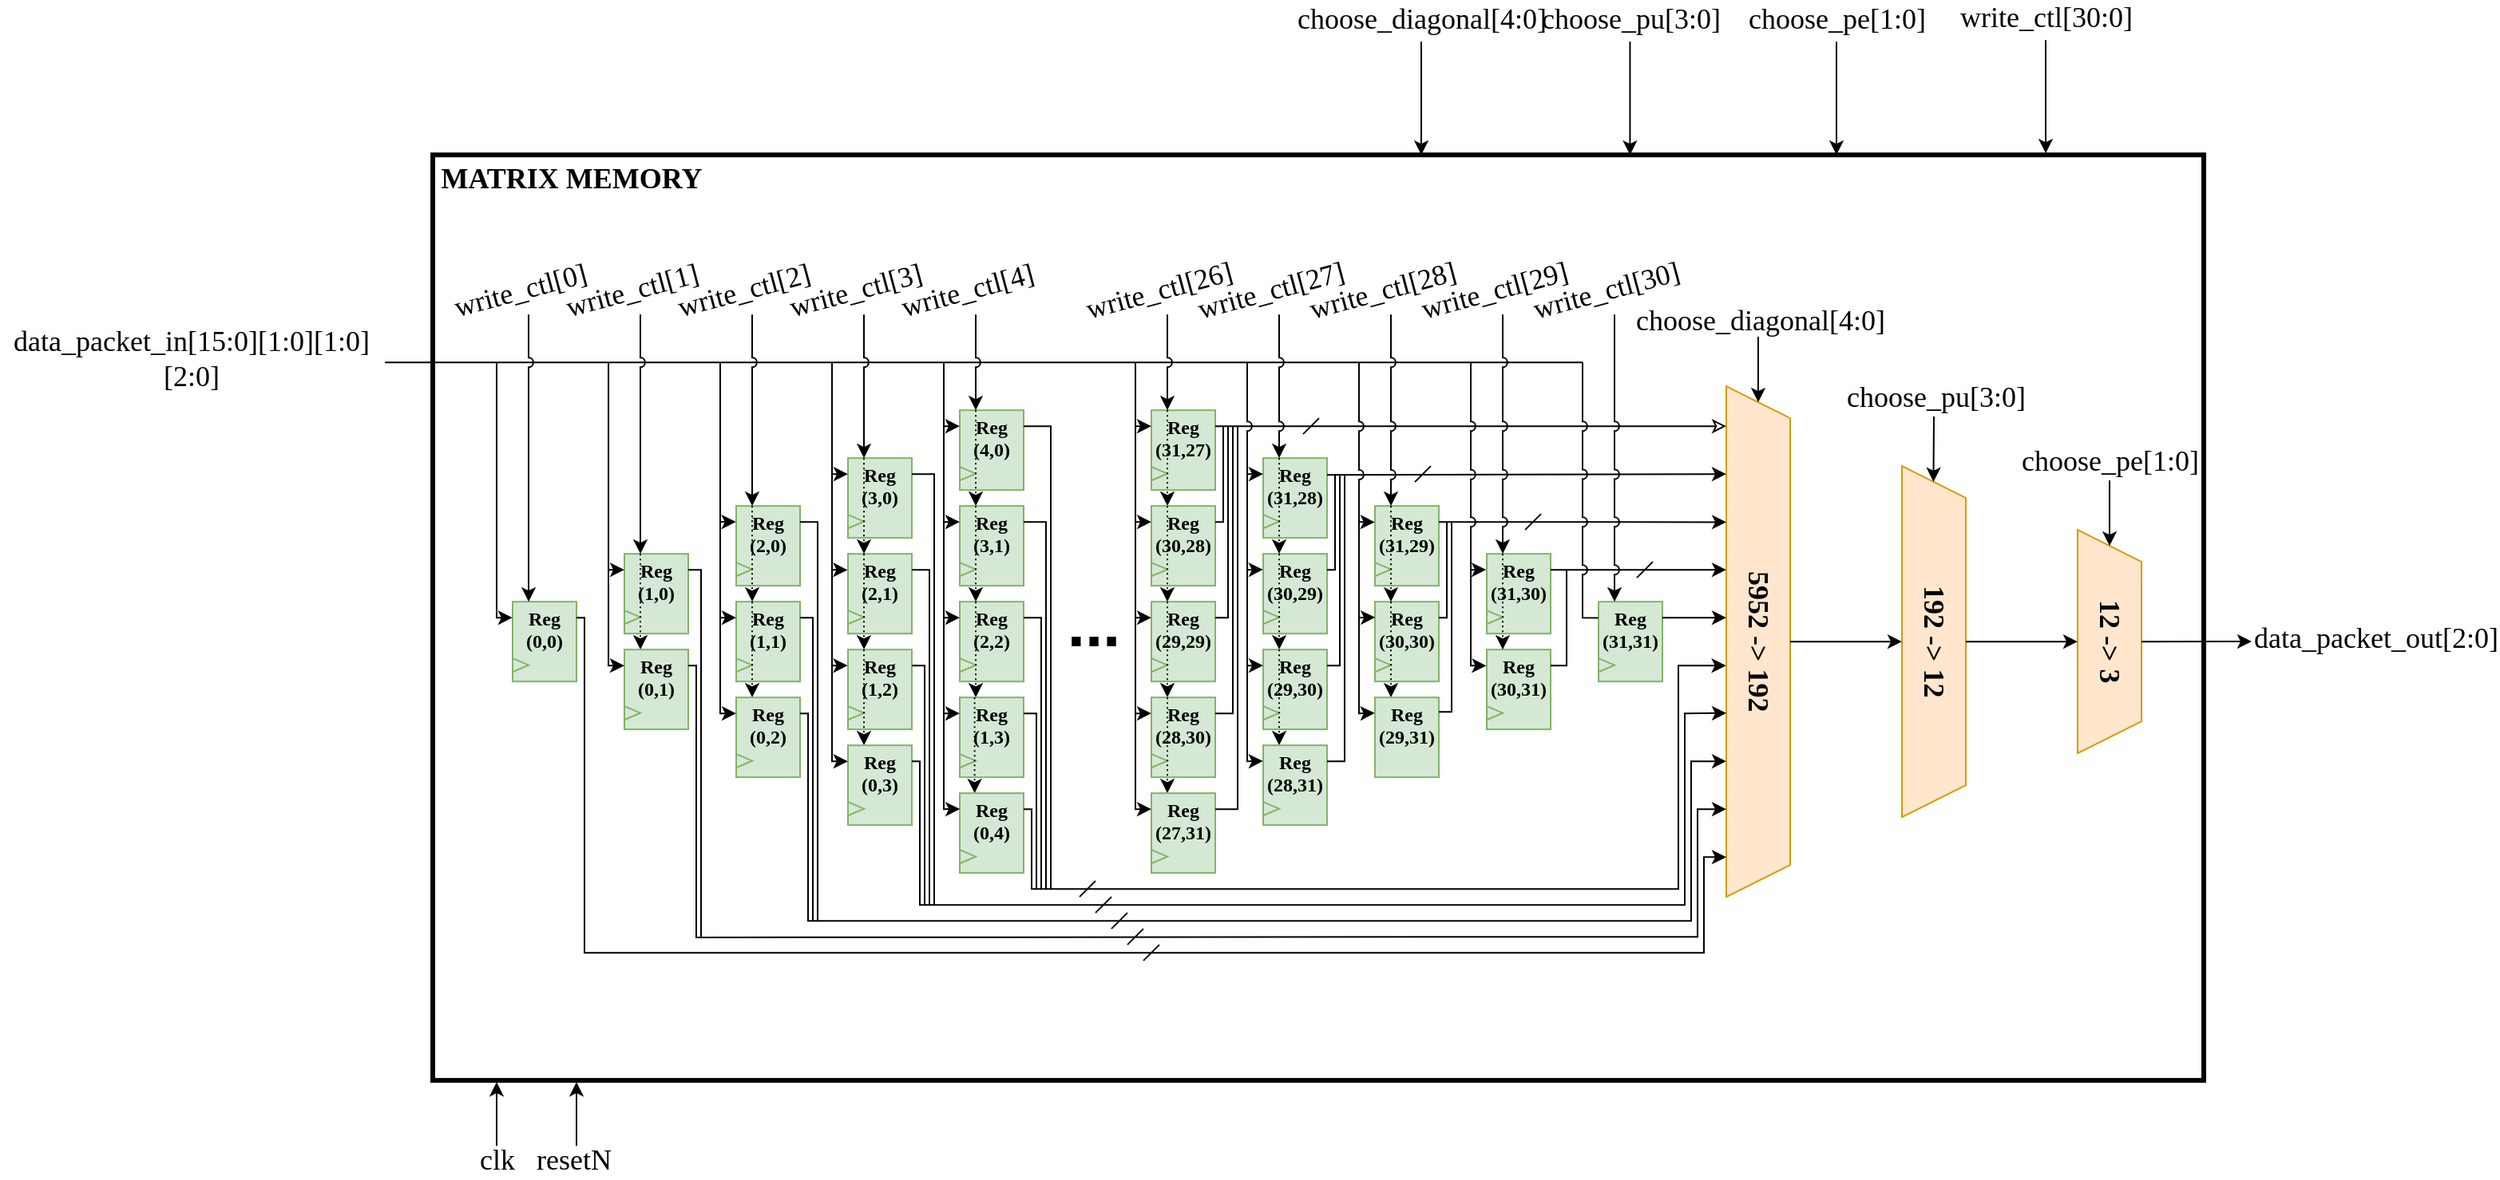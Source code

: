 <mxfile version="21.7.5" type="device">
  <diagram name="‫עמוד-1‬" id="PIUXfP5wfecW3DTeMQHT">
    <mxGraphModel dx="1500" dy="887" grid="1" gridSize="10" guides="1" tooltips="1" connect="1" arrows="1" fold="1" page="1" pageScale="1" pageWidth="1169" pageHeight="827" background="none" math="0" shadow="0">
      <root>
        <mxCell id="0" />
        <mxCell id="1" parent="0" />
        <mxCell id="CMkSENSF9rFQuJip62t_-1" value="" style="rounded=0;whiteSpace=wrap;html=1;fillColor=none;strokeWidth=3;" parent="1" vertex="1">
          <mxGeometry x="281" y="116.08" width="1109" height="580" as="geometry" />
        </mxCell>
        <mxCell id="hKCDKyTYqFuo51qoeJcD-1" value="&lt;span style=&quot;font-size: 18px;&quot;&gt;&lt;b style=&quot;font-size: 18px;&quot;&gt;MATRIX MEMORY&lt;/b&gt;&lt;/span&gt;" style="text;html=1;strokeColor=none;fillColor=none;align=center;verticalAlign=middle;whiteSpace=wrap;rounded=0;fontFamily=Garamond;fontSize=18;" parent="1" vertex="1">
          <mxGeometry x="284" y="116.08" width="168" height="30" as="geometry" />
        </mxCell>
        <mxCell id="rRr5-v546E61nDgylXeF-11" value="" style="group" parent="1" vertex="1" connectable="0">
          <mxGeometry x="331" y="396.08" width="40" height="50" as="geometry" />
        </mxCell>
        <mxCell id="CMkSENSF9rFQuJip62t_-91" value="&lt;font face=&quot;Garamond&quot;&gt;&lt;b&gt;Reg&lt;br&gt;(0,0)&lt;br&gt;&lt;br&gt;&lt;/b&gt;&lt;/font&gt;" style="rounded=0;whiteSpace=wrap;html=1;fillColor=#d5e8d4;strokeColor=#82b366;" parent="rRr5-v546E61nDgylXeF-11" vertex="1">
          <mxGeometry width="40" height="50" as="geometry" />
        </mxCell>
        <mxCell id="CMkSENSF9rFQuJip62t_-90" value="" style="triangle;whiteSpace=wrap;html=1;fillColor=#d5e8d4;strokeColor=#82b366;" parent="rRr5-v546E61nDgylXeF-11" vertex="1">
          <mxGeometry y="35.5" width="10" height="8.5" as="geometry" />
        </mxCell>
        <mxCell id="rRr5-v546E61nDgylXeF-12" value="" style="group" parent="1" vertex="1" connectable="0">
          <mxGeometry x="401" y="366.08" width="40" height="50" as="geometry" />
        </mxCell>
        <mxCell id="rRr5-v546E61nDgylXeF-13" value="&lt;font face=&quot;Garamond&quot;&gt;&lt;b&gt;Reg&lt;br&gt;(1,0)&lt;br&gt;&lt;br&gt;&lt;/b&gt;&lt;/font&gt;" style="rounded=0;whiteSpace=wrap;html=1;fillColor=#d5e8d4;strokeColor=#82b366;" parent="rRr5-v546E61nDgylXeF-12" vertex="1">
          <mxGeometry width="40" height="50" as="geometry" />
        </mxCell>
        <mxCell id="rRr5-v546E61nDgylXeF-14" value="" style="triangle;whiteSpace=wrap;html=1;fillColor=#d5e8d4;strokeColor=#82b366;" parent="rRr5-v546E61nDgylXeF-12" vertex="1">
          <mxGeometry y="35.5" width="10" height="8.5" as="geometry" />
        </mxCell>
        <mxCell id="rRr5-v546E61nDgylXeF-266" value="" style="endArrow=classic;html=1;rounded=0;entryX=0.25;entryY=0;entryDx=0;entryDy=0;jumpStyle=arc;dashed=1;dashPattern=1 2;" parent="rRr5-v546E61nDgylXeF-12" edge="1">
          <mxGeometry width="50" height="50" relative="1" as="geometry">
            <mxPoint x="10" as="sourcePoint" />
            <mxPoint x="10" y="60" as="targetPoint" />
          </mxGeometry>
        </mxCell>
        <mxCell id="rRr5-v546E61nDgylXeF-15" value="" style="group" parent="1" vertex="1" connectable="0">
          <mxGeometry x="401" y="426.08" width="40" height="50" as="geometry" />
        </mxCell>
        <mxCell id="rRr5-v546E61nDgylXeF-16" value="&lt;font face=&quot;Garamond&quot;&gt;&lt;b&gt;Reg&lt;br&gt;(0,1)&lt;br&gt;&lt;br&gt;&lt;/b&gt;&lt;/font&gt;" style="rounded=0;whiteSpace=wrap;html=1;fillColor=#d5e8d4;strokeColor=#82b366;" parent="rRr5-v546E61nDgylXeF-15" vertex="1">
          <mxGeometry width="40" height="50" as="geometry" />
        </mxCell>
        <mxCell id="rRr5-v546E61nDgylXeF-17" value="" style="triangle;whiteSpace=wrap;html=1;fillColor=#d5e8d4;strokeColor=#82b366;" parent="rRr5-v546E61nDgylXeF-15" vertex="1">
          <mxGeometry y="35.5" width="10" height="8.5" as="geometry" />
        </mxCell>
        <mxCell id="rRr5-v546E61nDgylXeF-19" value="" style="group" parent="1" vertex="1" connectable="0">
          <mxGeometry x="471" y="396.08" width="40" height="50" as="geometry" />
        </mxCell>
        <mxCell id="rRr5-v546E61nDgylXeF-20" value="&lt;font face=&quot;Garamond&quot;&gt;&lt;b&gt;Reg&lt;br&gt;(1,1)&lt;br&gt;&lt;br&gt;&lt;/b&gt;&lt;/font&gt;" style="rounded=0;whiteSpace=wrap;html=1;fillColor=#d5e8d4;strokeColor=#82b366;" parent="rRr5-v546E61nDgylXeF-19" vertex="1">
          <mxGeometry width="40" height="50" as="geometry" />
        </mxCell>
        <mxCell id="rRr5-v546E61nDgylXeF-21" value="" style="triangle;whiteSpace=wrap;html=1;fillColor=#d5e8d4;strokeColor=#82b366;" parent="rRr5-v546E61nDgylXeF-19" vertex="1">
          <mxGeometry y="35.5" width="10" height="8.5" as="geometry" />
        </mxCell>
        <mxCell id="rRr5-v546E61nDgylXeF-265" value="" style="endArrow=classic;html=1;rounded=0;entryX=0.25;entryY=0;entryDx=0;entryDy=0;jumpStyle=arc;dashed=1;dashPattern=1 2;" parent="rRr5-v546E61nDgylXeF-19" edge="1">
          <mxGeometry width="50" height="50" relative="1" as="geometry">
            <mxPoint x="10" as="sourcePoint" />
            <mxPoint x="10" y="60" as="targetPoint" />
          </mxGeometry>
        </mxCell>
        <mxCell id="rRr5-v546E61nDgylXeF-22" value="" style="group" parent="1" vertex="1" connectable="0">
          <mxGeometry x="471" y="456.08" width="40" height="50" as="geometry" />
        </mxCell>
        <mxCell id="rRr5-v546E61nDgylXeF-23" value="&lt;font face=&quot;Garamond&quot;&gt;&lt;b&gt;Reg&lt;br&gt;(0,2)&lt;br&gt;&lt;br&gt;&lt;/b&gt;&lt;/font&gt;" style="rounded=0;whiteSpace=wrap;html=1;fillColor=#d5e8d4;strokeColor=#82b366;" parent="rRr5-v546E61nDgylXeF-22" vertex="1">
          <mxGeometry width="40" height="50" as="geometry" />
        </mxCell>
        <mxCell id="rRr5-v546E61nDgylXeF-24" value="" style="triangle;whiteSpace=wrap;html=1;fillColor=#d5e8d4;strokeColor=#82b366;" parent="rRr5-v546E61nDgylXeF-22" vertex="1">
          <mxGeometry y="35.5" width="10" height="8.5" as="geometry" />
        </mxCell>
        <mxCell id="rRr5-v546E61nDgylXeF-26" value="" style="group" parent="1" vertex="1" connectable="0">
          <mxGeometry x="471" y="336.08" width="40" height="50" as="geometry" />
        </mxCell>
        <mxCell id="rRr5-v546E61nDgylXeF-27" value="&lt;font face=&quot;Garamond&quot;&gt;&lt;b&gt;Reg&lt;br&gt;(2,0)&lt;br&gt;&lt;br&gt;&lt;/b&gt;&lt;/font&gt;" style="rounded=0;whiteSpace=wrap;html=1;fillColor=#d5e8d4;strokeColor=#82b366;" parent="rRr5-v546E61nDgylXeF-26" vertex="1">
          <mxGeometry width="40" height="50" as="geometry" />
        </mxCell>
        <mxCell id="rRr5-v546E61nDgylXeF-28" value="" style="triangle;whiteSpace=wrap;html=1;fillColor=#d5e8d4;strokeColor=#82b366;" parent="rRr5-v546E61nDgylXeF-26" vertex="1">
          <mxGeometry y="35.5" width="10" height="8.5" as="geometry" />
        </mxCell>
        <mxCell id="rRr5-v546E61nDgylXeF-264" value="" style="endArrow=classic;html=1;rounded=0;entryX=0.25;entryY=0;entryDx=0;entryDy=0;jumpStyle=arc;dashed=1;dashPattern=1 2;" parent="rRr5-v546E61nDgylXeF-26" edge="1">
          <mxGeometry width="50" height="50" relative="1" as="geometry">
            <mxPoint x="10" as="sourcePoint" />
            <mxPoint x="10" y="60" as="targetPoint" />
          </mxGeometry>
        </mxCell>
        <mxCell id="rRr5-v546E61nDgylXeF-29" value="" style="group" parent="1" vertex="1" connectable="0">
          <mxGeometry x="541" y="366.08" width="40" height="50" as="geometry" />
        </mxCell>
        <mxCell id="rRr5-v546E61nDgylXeF-30" value="&lt;font face=&quot;Garamond&quot;&gt;&lt;b&gt;Reg&lt;br&gt;(2,1)&lt;br&gt;&lt;br&gt;&lt;/b&gt;&lt;/font&gt;" style="rounded=0;whiteSpace=wrap;html=1;fillColor=#d5e8d4;strokeColor=#82b366;" parent="rRr5-v546E61nDgylXeF-29" vertex="1">
          <mxGeometry width="40" height="50" as="geometry" />
        </mxCell>
        <mxCell id="rRr5-v546E61nDgylXeF-31" value="" style="triangle;whiteSpace=wrap;html=1;fillColor=#d5e8d4;strokeColor=#82b366;" parent="rRr5-v546E61nDgylXeF-29" vertex="1">
          <mxGeometry y="35.5" width="10" height="8.5" as="geometry" />
        </mxCell>
        <mxCell id="rRr5-v546E61nDgylXeF-262" value="" style="endArrow=classic;html=1;rounded=0;entryX=0.25;entryY=0;entryDx=0;entryDy=0;jumpStyle=arc;dashed=1;dashPattern=1 2;" parent="rRr5-v546E61nDgylXeF-29" edge="1">
          <mxGeometry width="50" height="50" relative="1" as="geometry">
            <mxPoint x="10" as="sourcePoint" />
            <mxPoint x="10" y="60" as="targetPoint" />
          </mxGeometry>
        </mxCell>
        <mxCell id="rRr5-v546E61nDgylXeF-32" value="" style="group" parent="1" vertex="1" connectable="0">
          <mxGeometry x="541" y="426.08" width="40" height="50" as="geometry" />
        </mxCell>
        <mxCell id="rRr5-v546E61nDgylXeF-33" value="&lt;font face=&quot;Garamond&quot;&gt;&lt;b&gt;Reg&lt;br&gt;(1,2)&lt;br&gt;&lt;br&gt;&lt;/b&gt;&lt;/font&gt;" style="rounded=0;whiteSpace=wrap;html=1;fillColor=#d5e8d4;strokeColor=#82b366;" parent="rRr5-v546E61nDgylXeF-32" vertex="1">
          <mxGeometry width="40" height="50" as="geometry" />
        </mxCell>
        <mxCell id="rRr5-v546E61nDgylXeF-34" value="" style="triangle;whiteSpace=wrap;html=1;fillColor=#d5e8d4;strokeColor=#82b366;" parent="rRr5-v546E61nDgylXeF-32" vertex="1">
          <mxGeometry y="35.5" width="10" height="8.5" as="geometry" />
        </mxCell>
        <mxCell id="rRr5-v546E61nDgylXeF-263" value="" style="endArrow=classic;html=1;rounded=0;entryX=0.25;entryY=0;entryDx=0;entryDy=0;jumpStyle=arc;dashed=1;dashPattern=1 2;" parent="rRr5-v546E61nDgylXeF-32" edge="1">
          <mxGeometry width="50" height="50" relative="1" as="geometry">
            <mxPoint x="10" as="sourcePoint" />
            <mxPoint x="10" y="60" as="targetPoint" />
          </mxGeometry>
        </mxCell>
        <mxCell id="rRr5-v546E61nDgylXeF-35" value="" style="group" parent="1" vertex="1" connectable="0">
          <mxGeometry x="541" y="306.08" width="40" height="50" as="geometry" />
        </mxCell>
        <mxCell id="rRr5-v546E61nDgylXeF-36" value="&lt;font face=&quot;Garamond&quot;&gt;&lt;b&gt;Reg&lt;br&gt;(3,0)&lt;br&gt;&lt;br&gt;&lt;/b&gt;&lt;/font&gt;" style="rounded=0;whiteSpace=wrap;html=1;fillColor=#d5e8d4;strokeColor=#82b366;" parent="rRr5-v546E61nDgylXeF-35" vertex="1">
          <mxGeometry width="40" height="50" as="geometry" />
        </mxCell>
        <mxCell id="rRr5-v546E61nDgylXeF-37" value="" style="triangle;whiteSpace=wrap;html=1;fillColor=#d5e8d4;strokeColor=#82b366;" parent="rRr5-v546E61nDgylXeF-35" vertex="1">
          <mxGeometry y="35.5" width="10" height="8.5" as="geometry" />
        </mxCell>
        <mxCell id="rRr5-v546E61nDgylXeF-261" value="" style="endArrow=classic;html=1;rounded=0;entryX=0.25;entryY=0;entryDx=0;entryDy=0;jumpStyle=arc;dashed=1;dashPattern=1 2;" parent="rRr5-v546E61nDgylXeF-35" edge="1">
          <mxGeometry width="50" height="50" relative="1" as="geometry">
            <mxPoint x="10" as="sourcePoint" />
            <mxPoint x="10" y="60" as="targetPoint" />
          </mxGeometry>
        </mxCell>
        <mxCell id="rRr5-v546E61nDgylXeF-38" value="" style="group" parent="1" vertex="1" connectable="0">
          <mxGeometry x="541" y="486.08" width="40" height="50" as="geometry" />
        </mxCell>
        <mxCell id="rRr5-v546E61nDgylXeF-39" value="&lt;font face=&quot;Garamond&quot;&gt;&lt;b&gt;Reg&lt;br&gt;(0,3)&lt;br&gt;&lt;br&gt;&lt;/b&gt;&lt;/font&gt;" style="rounded=0;whiteSpace=wrap;html=1;fillColor=#d5e8d4;strokeColor=#82b366;" parent="rRr5-v546E61nDgylXeF-38" vertex="1">
          <mxGeometry width="40" height="50" as="geometry" />
        </mxCell>
        <mxCell id="rRr5-v546E61nDgylXeF-40" value="" style="triangle;whiteSpace=wrap;html=1;fillColor=#d5e8d4;strokeColor=#82b366;" parent="rRr5-v546E61nDgylXeF-38" vertex="1">
          <mxGeometry y="35.5" width="10" height="8.5" as="geometry" />
        </mxCell>
        <mxCell id="rRr5-v546E61nDgylXeF-41" value="" style="group" parent="1" vertex="1" connectable="0">
          <mxGeometry x="611" y="276.08" width="40" height="50" as="geometry" />
        </mxCell>
        <mxCell id="rRr5-v546E61nDgylXeF-42" value="&lt;font face=&quot;Garamond&quot;&gt;&lt;b&gt;Reg&lt;br&gt;(4,0)&lt;br&gt;&lt;br&gt;&lt;/b&gt;&lt;/font&gt;" style="rounded=0;whiteSpace=wrap;html=1;fillColor=#d5e8d4;strokeColor=#82b366;" parent="rRr5-v546E61nDgylXeF-41" vertex="1">
          <mxGeometry width="40" height="50" as="geometry" />
        </mxCell>
        <mxCell id="rRr5-v546E61nDgylXeF-43" value="" style="triangle;whiteSpace=wrap;html=1;fillColor=#d5e8d4;strokeColor=#82b366;" parent="rRr5-v546E61nDgylXeF-41" vertex="1">
          <mxGeometry y="35.5" width="10" height="8.5" as="geometry" />
        </mxCell>
        <mxCell id="rRr5-v546E61nDgylXeF-256" value="" style="endArrow=classic;html=1;rounded=0;entryX=0.25;entryY=0;entryDx=0;entryDy=0;jumpStyle=arc;dashed=1;dashPattern=1 2;" parent="rRr5-v546E61nDgylXeF-41" edge="1">
          <mxGeometry width="50" height="50" relative="1" as="geometry">
            <mxPoint x="10" as="sourcePoint" />
            <mxPoint x="10" y="60" as="targetPoint" />
          </mxGeometry>
        </mxCell>
        <mxCell id="rRr5-v546E61nDgylXeF-44" value="" style="group" parent="1" vertex="1" connectable="0">
          <mxGeometry x="611" y="396.08" width="40" height="50" as="geometry" />
        </mxCell>
        <mxCell id="rRr5-v546E61nDgylXeF-45" value="&lt;font face=&quot;Garamond&quot;&gt;&lt;b&gt;Reg&lt;br&gt;(2,2)&lt;br&gt;&lt;br&gt;&lt;/b&gt;&lt;/font&gt;" style="rounded=0;whiteSpace=wrap;html=1;fillColor=#d5e8d4;strokeColor=#82b366;" parent="rRr5-v546E61nDgylXeF-44" vertex="1">
          <mxGeometry width="40" height="50" as="geometry" />
        </mxCell>
        <mxCell id="rRr5-v546E61nDgylXeF-46" value="" style="triangle;whiteSpace=wrap;html=1;fillColor=#d5e8d4;strokeColor=#82b366;" parent="rRr5-v546E61nDgylXeF-44" vertex="1">
          <mxGeometry y="35.5" width="10" height="8.5" as="geometry" />
        </mxCell>
        <mxCell id="rRr5-v546E61nDgylXeF-258" value="" style="endArrow=classic;html=1;rounded=0;entryX=0.25;entryY=0;entryDx=0;entryDy=0;jumpStyle=arc;dashed=1;dashPattern=1 2;" parent="rRr5-v546E61nDgylXeF-44" edge="1">
          <mxGeometry width="50" height="50" relative="1" as="geometry">
            <mxPoint x="10" as="sourcePoint" />
            <mxPoint x="10" y="60" as="targetPoint" />
          </mxGeometry>
        </mxCell>
        <mxCell id="rRr5-v546E61nDgylXeF-47" value="" style="group" parent="1" vertex="1" connectable="0">
          <mxGeometry x="611" y="336.08" width="40" height="50" as="geometry" />
        </mxCell>
        <mxCell id="rRr5-v546E61nDgylXeF-48" value="&lt;font face=&quot;Garamond&quot;&gt;&lt;b&gt;Reg&lt;br&gt;(3,1)&lt;br&gt;&lt;br&gt;&lt;/b&gt;&lt;/font&gt;" style="rounded=0;whiteSpace=wrap;html=1;fillColor=#d5e8d4;strokeColor=#82b366;" parent="rRr5-v546E61nDgylXeF-47" vertex="1">
          <mxGeometry width="40" height="50" as="geometry" />
        </mxCell>
        <mxCell id="rRr5-v546E61nDgylXeF-49" value="" style="triangle;whiteSpace=wrap;html=1;fillColor=#d5e8d4;strokeColor=#82b366;" parent="rRr5-v546E61nDgylXeF-47" vertex="1">
          <mxGeometry y="35.5" width="10" height="8.5" as="geometry" />
        </mxCell>
        <mxCell id="rRr5-v546E61nDgylXeF-257" value="" style="endArrow=classic;html=1;rounded=0;entryX=0.25;entryY=0;entryDx=0;entryDy=0;jumpStyle=arc;dashed=1;dashPattern=1 2;" parent="rRr5-v546E61nDgylXeF-47" edge="1">
          <mxGeometry width="50" height="50" relative="1" as="geometry">
            <mxPoint x="10" as="sourcePoint" />
            <mxPoint x="10" y="60" as="targetPoint" />
          </mxGeometry>
        </mxCell>
        <mxCell id="rRr5-v546E61nDgylXeF-50" value="" style="group" parent="1" vertex="1" connectable="0">
          <mxGeometry x="611" y="456.08" width="40" height="50" as="geometry" />
        </mxCell>
        <mxCell id="rRr5-v546E61nDgylXeF-51" value="&lt;font face=&quot;Garamond&quot;&gt;&lt;b&gt;Reg&lt;br&gt;(1,3)&lt;br&gt;&lt;br&gt;&lt;/b&gt;&lt;/font&gt;" style="rounded=0;whiteSpace=wrap;html=1;fillColor=#d5e8d4;strokeColor=#82b366;" parent="rRr5-v546E61nDgylXeF-50" vertex="1">
          <mxGeometry width="40" height="50" as="geometry" />
        </mxCell>
        <mxCell id="rRr5-v546E61nDgylXeF-52" value="" style="triangle;whiteSpace=wrap;html=1;fillColor=#d5e8d4;strokeColor=#82b366;" parent="rRr5-v546E61nDgylXeF-50" vertex="1">
          <mxGeometry y="35.5" width="10" height="8.5" as="geometry" />
        </mxCell>
        <mxCell id="rRr5-v546E61nDgylXeF-259" value="" style="endArrow=classic;html=1;rounded=0;entryX=0.25;entryY=0;entryDx=0;entryDy=0;jumpStyle=arc;dashed=1;dashPattern=1 2;" parent="rRr5-v546E61nDgylXeF-50" edge="1">
          <mxGeometry width="50" height="50" relative="1" as="geometry">
            <mxPoint x="9.31" as="sourcePoint" />
            <mxPoint x="9.31" y="60" as="targetPoint" />
          </mxGeometry>
        </mxCell>
        <mxCell id="rRr5-v546E61nDgylXeF-69" value="" style="group" parent="1" vertex="1" connectable="0">
          <mxGeometry x="611" y="516.08" width="40" height="50" as="geometry" />
        </mxCell>
        <mxCell id="rRr5-v546E61nDgylXeF-70" value="&lt;font face=&quot;Garamond&quot;&gt;&lt;b&gt;Reg&lt;br&gt;(0,4)&lt;br&gt;&lt;br&gt;&lt;/b&gt;&lt;/font&gt;" style="rounded=0;whiteSpace=wrap;html=1;fillColor=#d5e8d4;strokeColor=#82b366;" parent="rRr5-v546E61nDgylXeF-69" vertex="1">
          <mxGeometry width="40" height="50" as="geometry" />
        </mxCell>
        <mxCell id="rRr5-v546E61nDgylXeF-71" value="" style="triangle;whiteSpace=wrap;html=1;fillColor=#d5e8d4;strokeColor=#82b366;" parent="rRr5-v546E61nDgylXeF-69" vertex="1">
          <mxGeometry y="35.5" width="10" height="8.5" as="geometry" />
        </mxCell>
        <mxCell id="rRr5-v546E61nDgylXeF-93" value="" style="group" parent="1" vertex="1" connectable="0">
          <mxGeometry x="731" y="276.08" width="40" height="50" as="geometry" />
        </mxCell>
        <mxCell id="rRr5-v546E61nDgylXeF-94" value="&lt;font face=&quot;Garamond&quot;&gt;&lt;b&gt;Reg&lt;br&gt;(31,27)&lt;br&gt;&lt;br&gt;&lt;/b&gt;&lt;/font&gt;" style="rounded=0;whiteSpace=wrap;html=1;fillColor=#d5e8d4;strokeColor=#82b366;" parent="rRr5-v546E61nDgylXeF-93" vertex="1">
          <mxGeometry width="40" height="50" as="geometry" />
        </mxCell>
        <mxCell id="rRr5-v546E61nDgylXeF-95" value="" style="triangle;whiteSpace=wrap;html=1;fillColor=#d5e8d4;strokeColor=#82b366;" parent="rRr5-v546E61nDgylXeF-93" vertex="1">
          <mxGeometry y="35.5" width="10" height="8.5" as="geometry" />
        </mxCell>
        <mxCell id="rRr5-v546E61nDgylXeF-252" value="" style="endArrow=classic;html=1;rounded=0;entryX=0.25;entryY=0;entryDx=0;entryDy=0;jumpStyle=arc;dashed=1;dashPattern=1 2;" parent="rRr5-v546E61nDgylXeF-93" edge="1">
          <mxGeometry width="50" height="50" relative="1" as="geometry">
            <mxPoint x="10" as="sourcePoint" />
            <mxPoint x="10" y="60" as="targetPoint" />
          </mxGeometry>
        </mxCell>
        <mxCell id="rRr5-v546E61nDgylXeF-96" value="" style="group" parent="1" vertex="1" connectable="0">
          <mxGeometry x="731" y="396.08" width="40" height="50" as="geometry" />
        </mxCell>
        <mxCell id="rRr5-v546E61nDgylXeF-97" value="&lt;font face=&quot;Garamond&quot;&gt;&lt;b&gt;Reg&lt;br&gt;(29,29)&lt;br&gt;&lt;br&gt;&lt;/b&gt;&lt;/font&gt;" style="rounded=0;whiteSpace=wrap;html=1;fillColor=#d5e8d4;strokeColor=#82b366;" parent="rRr5-v546E61nDgylXeF-96" vertex="1">
          <mxGeometry width="40" height="50" as="geometry" />
        </mxCell>
        <mxCell id="rRr5-v546E61nDgylXeF-98" value="" style="triangle;whiteSpace=wrap;html=1;fillColor=#d5e8d4;strokeColor=#82b366;" parent="rRr5-v546E61nDgylXeF-96" vertex="1">
          <mxGeometry y="35.5" width="10" height="8.5" as="geometry" />
        </mxCell>
        <mxCell id="rRr5-v546E61nDgylXeF-254" value="" style="endArrow=classic;html=1;rounded=0;entryX=0.25;entryY=0;entryDx=0;entryDy=0;jumpStyle=arc;dashed=1;dashPattern=1 2;" parent="rRr5-v546E61nDgylXeF-96" edge="1">
          <mxGeometry width="50" height="50" relative="1" as="geometry">
            <mxPoint x="10" as="sourcePoint" />
            <mxPoint x="10" y="60" as="targetPoint" />
          </mxGeometry>
        </mxCell>
        <mxCell id="rRr5-v546E61nDgylXeF-99" value="" style="group" parent="1" vertex="1" connectable="0">
          <mxGeometry x="731" y="336.08" width="40" height="50" as="geometry" />
        </mxCell>
        <mxCell id="rRr5-v546E61nDgylXeF-100" value="&lt;font face=&quot;Garamond&quot;&gt;&lt;b&gt;Reg&lt;br&gt;(30,28)&lt;br&gt;&lt;br&gt;&lt;/b&gt;&lt;/font&gt;" style="rounded=0;whiteSpace=wrap;html=1;fillColor=#d5e8d4;strokeColor=#82b366;" parent="rRr5-v546E61nDgylXeF-99" vertex="1">
          <mxGeometry width="40" height="50" as="geometry" />
        </mxCell>
        <mxCell id="rRr5-v546E61nDgylXeF-101" value="" style="triangle;whiteSpace=wrap;html=1;fillColor=#d5e8d4;strokeColor=#82b366;" parent="rRr5-v546E61nDgylXeF-99" vertex="1">
          <mxGeometry y="35.5" width="10" height="8.5" as="geometry" />
        </mxCell>
        <mxCell id="rRr5-v546E61nDgylXeF-253" value="" style="endArrow=classic;html=1;rounded=0;entryX=0.25;entryY=0;entryDx=0;entryDy=0;jumpStyle=arc;dashed=1;dashPattern=1 2;" parent="rRr5-v546E61nDgylXeF-99" edge="1">
          <mxGeometry width="50" height="50" relative="1" as="geometry">
            <mxPoint x="10" as="sourcePoint" />
            <mxPoint x="10" y="60" as="targetPoint" />
          </mxGeometry>
        </mxCell>
        <mxCell id="rRr5-v546E61nDgylXeF-102" value="" style="group" parent="1" vertex="1" connectable="0">
          <mxGeometry x="731" y="456.08" width="40" height="50" as="geometry" />
        </mxCell>
        <mxCell id="rRr5-v546E61nDgylXeF-103" value="&lt;font face=&quot;Garamond&quot;&gt;&lt;b&gt;Reg&lt;br&gt;(28,30)&lt;br&gt;&lt;br&gt;&lt;/b&gt;&lt;/font&gt;" style="rounded=0;whiteSpace=wrap;html=1;fillColor=#d5e8d4;strokeColor=#82b366;" parent="rRr5-v546E61nDgylXeF-102" vertex="1">
          <mxGeometry width="40" height="50" as="geometry" />
        </mxCell>
        <mxCell id="rRr5-v546E61nDgylXeF-104" value="" style="triangle;whiteSpace=wrap;html=1;fillColor=#d5e8d4;strokeColor=#82b366;" parent="rRr5-v546E61nDgylXeF-102" vertex="1">
          <mxGeometry y="35.5" width="10" height="8.5" as="geometry" />
        </mxCell>
        <mxCell id="rRr5-v546E61nDgylXeF-255" value="" style="endArrow=classic;html=1;rounded=0;entryX=0.25;entryY=0;entryDx=0;entryDy=0;jumpStyle=arc;dashed=1;dashPattern=1 2;" parent="rRr5-v546E61nDgylXeF-102" edge="1">
          <mxGeometry width="50" height="50" relative="1" as="geometry">
            <mxPoint x="10" as="sourcePoint" />
            <mxPoint x="10" y="60" as="targetPoint" />
          </mxGeometry>
        </mxCell>
        <mxCell id="rRr5-v546E61nDgylXeF-105" value="" style="group" parent="1" vertex="1" connectable="0">
          <mxGeometry x="731" y="516.08" width="40" height="50" as="geometry" />
        </mxCell>
        <mxCell id="rRr5-v546E61nDgylXeF-106" value="&lt;font face=&quot;Garamond&quot;&gt;&lt;b&gt;Reg&lt;br&gt;(27,31)&lt;br&gt;&lt;br&gt;&lt;/b&gt;&lt;/font&gt;" style="rounded=0;whiteSpace=wrap;html=1;fillColor=#d5e8d4;strokeColor=#82b366;" parent="rRr5-v546E61nDgylXeF-105" vertex="1">
          <mxGeometry width="40" height="50" as="geometry" />
        </mxCell>
        <mxCell id="rRr5-v546E61nDgylXeF-107" value="" style="triangle;whiteSpace=wrap;html=1;fillColor=#d5e8d4;strokeColor=#82b366;" parent="rRr5-v546E61nDgylXeF-105" vertex="1">
          <mxGeometry y="35.5" width="10" height="8.5" as="geometry" />
        </mxCell>
        <mxCell id="rRr5-v546E61nDgylXeF-109" value="" style="group" parent="1" vertex="1" connectable="0">
          <mxGeometry x="801" y="366.08" width="40" height="50" as="geometry" />
        </mxCell>
        <mxCell id="rRr5-v546E61nDgylXeF-110" value="&lt;font face=&quot;Garamond&quot;&gt;&lt;b&gt;Reg&lt;br&gt;(30,29)&lt;br&gt;&lt;br&gt;&lt;/b&gt;&lt;/font&gt;" style="rounded=0;whiteSpace=wrap;html=1;fillColor=#d5e8d4;strokeColor=#82b366;" parent="rRr5-v546E61nDgylXeF-109" vertex="1">
          <mxGeometry width="40" height="50" as="geometry" />
        </mxCell>
        <mxCell id="rRr5-v546E61nDgylXeF-111" value="" style="triangle;whiteSpace=wrap;html=1;fillColor=#d5e8d4;strokeColor=#82b366;" parent="rRr5-v546E61nDgylXeF-109" vertex="1">
          <mxGeometry y="35.5" width="10" height="8.5" as="geometry" />
        </mxCell>
        <mxCell id="rRr5-v546E61nDgylXeF-250" value="" style="endArrow=classic;html=1;rounded=0;entryX=0.25;entryY=0;entryDx=0;entryDy=0;jumpStyle=arc;dashed=1;dashPattern=1 2;" parent="rRr5-v546E61nDgylXeF-109" edge="1">
          <mxGeometry width="50" height="50" relative="1" as="geometry">
            <mxPoint x="10" as="sourcePoint" />
            <mxPoint x="10" y="60" as="targetPoint" />
          </mxGeometry>
        </mxCell>
        <mxCell id="rRr5-v546E61nDgylXeF-112" value="" style="group" parent="1" vertex="1" connectable="0">
          <mxGeometry x="801" y="306.08" width="40" height="50" as="geometry" />
        </mxCell>
        <mxCell id="rRr5-v546E61nDgylXeF-113" value="&lt;font face=&quot;Garamond&quot;&gt;&lt;b&gt;Reg&lt;br&gt;(31,28)&lt;br&gt;&lt;br&gt;&lt;/b&gt;&lt;/font&gt;" style="rounded=0;whiteSpace=wrap;html=1;fillColor=#d5e8d4;strokeColor=#82b366;" parent="rRr5-v546E61nDgylXeF-112" vertex="1">
          <mxGeometry width="40" height="50" as="geometry" />
        </mxCell>
        <mxCell id="rRr5-v546E61nDgylXeF-114" value="" style="triangle;whiteSpace=wrap;html=1;fillColor=#d5e8d4;strokeColor=#82b366;" parent="rRr5-v546E61nDgylXeF-112" vertex="1">
          <mxGeometry y="35.5" width="10" height="8.5" as="geometry" />
        </mxCell>
        <mxCell id="rRr5-v546E61nDgylXeF-249" value="" style="endArrow=classic;html=1;rounded=0;entryX=0.25;entryY=0;entryDx=0;entryDy=0;jumpStyle=arc;dashed=1;dashPattern=1 2;" parent="rRr5-v546E61nDgylXeF-112" edge="1">
          <mxGeometry width="50" height="50" relative="1" as="geometry">
            <mxPoint x="10" as="sourcePoint" />
            <mxPoint x="10" y="60" as="targetPoint" />
          </mxGeometry>
        </mxCell>
        <mxCell id="rRr5-v546E61nDgylXeF-115" value="" style="group" parent="1" vertex="1" connectable="0">
          <mxGeometry x="801" y="426.08" width="40" height="50" as="geometry" />
        </mxCell>
        <mxCell id="rRr5-v546E61nDgylXeF-116" value="&lt;font face=&quot;Garamond&quot;&gt;&lt;b&gt;Reg&lt;br&gt;(29,30)&lt;br&gt;&lt;br&gt;&lt;/b&gt;&lt;/font&gt;" style="rounded=0;whiteSpace=wrap;html=1;fillColor=#d5e8d4;strokeColor=#82b366;" parent="rRr5-v546E61nDgylXeF-115" vertex="1">
          <mxGeometry width="40" height="50" as="geometry" />
        </mxCell>
        <mxCell id="rRr5-v546E61nDgylXeF-117" value="" style="triangle;whiteSpace=wrap;html=1;fillColor=#d5e8d4;strokeColor=#82b366;" parent="rRr5-v546E61nDgylXeF-115" vertex="1">
          <mxGeometry y="35.5" width="10" height="8.5" as="geometry" />
        </mxCell>
        <mxCell id="rRr5-v546E61nDgylXeF-251" value="" style="endArrow=classic;html=1;rounded=0;entryX=0.25;entryY=0;entryDx=0;entryDy=0;jumpStyle=arc;dashed=1;dashPattern=1 2;" parent="rRr5-v546E61nDgylXeF-115" edge="1">
          <mxGeometry width="50" height="50" relative="1" as="geometry">
            <mxPoint x="10" as="sourcePoint" />
            <mxPoint x="10" y="60" as="targetPoint" />
          </mxGeometry>
        </mxCell>
        <mxCell id="rRr5-v546E61nDgylXeF-118" value="" style="group" parent="1" vertex="1" connectable="0">
          <mxGeometry x="801" y="486.08" width="40" height="50" as="geometry" />
        </mxCell>
        <mxCell id="rRr5-v546E61nDgylXeF-119" value="&lt;font face=&quot;Garamond&quot;&gt;&lt;b&gt;Reg&lt;br&gt;(28,31)&lt;br&gt;&lt;br&gt;&lt;/b&gt;&lt;/font&gt;" style="rounded=0;whiteSpace=wrap;html=1;fillColor=#d5e8d4;strokeColor=#82b366;" parent="rRr5-v546E61nDgylXeF-118" vertex="1">
          <mxGeometry width="40" height="50" as="geometry" />
        </mxCell>
        <mxCell id="rRr5-v546E61nDgylXeF-120" value="" style="triangle;whiteSpace=wrap;html=1;fillColor=#d5e8d4;strokeColor=#82b366;" parent="rRr5-v546E61nDgylXeF-118" vertex="1">
          <mxGeometry y="35.5" width="10" height="8.5" as="geometry" />
        </mxCell>
        <mxCell id="rRr5-v546E61nDgylXeF-121" value="" style="group" parent="1" vertex="1" connectable="0">
          <mxGeometry x="871" y="336.08" width="40" height="50" as="geometry" />
        </mxCell>
        <mxCell id="rRr5-v546E61nDgylXeF-122" value="&lt;font face=&quot;Garamond&quot;&gt;&lt;b&gt;Reg&lt;br&gt;(31,29)&lt;br&gt;&lt;br&gt;&lt;/b&gt;&lt;/font&gt;" style="rounded=0;whiteSpace=wrap;html=1;fillColor=#d5e8d4;strokeColor=#82b366;" parent="rRr5-v546E61nDgylXeF-121" vertex="1">
          <mxGeometry width="40" height="50" as="geometry" />
        </mxCell>
        <mxCell id="rRr5-v546E61nDgylXeF-123" value="" style="triangle;whiteSpace=wrap;html=1;fillColor=#d5e8d4;strokeColor=#82b366;" parent="rRr5-v546E61nDgylXeF-121" vertex="1">
          <mxGeometry y="35.5" width="10" height="8.5" as="geometry" />
        </mxCell>
        <mxCell id="rRr5-v546E61nDgylXeF-124" value="" style="group" parent="1" vertex="1" connectable="0">
          <mxGeometry x="871" y="396.08" width="40" height="50" as="geometry" />
        </mxCell>
        <mxCell id="rRr5-v546E61nDgylXeF-125" value="&lt;font face=&quot;Garamond&quot;&gt;&lt;b&gt;Reg&lt;br&gt;(30,30)&lt;br&gt;&lt;br&gt;&lt;/b&gt;&lt;/font&gt;" style="rounded=0;whiteSpace=wrap;html=1;fillColor=#d5e8d4;strokeColor=#82b366;" parent="rRr5-v546E61nDgylXeF-124" vertex="1">
          <mxGeometry width="40" height="50" as="geometry" />
        </mxCell>
        <mxCell id="rRr5-v546E61nDgylXeF-126" value="" style="triangle;whiteSpace=wrap;html=1;fillColor=#d5e8d4;strokeColor=#82b366;" parent="rRr5-v546E61nDgylXeF-124" vertex="1">
          <mxGeometry y="35.5" width="10" height="8.5" as="geometry" />
        </mxCell>
        <mxCell id="rRr5-v546E61nDgylXeF-244" value="" style="endArrow=classic;html=1;rounded=0;entryX=0.25;entryY=0;entryDx=0;entryDy=0;jumpStyle=arc;endFill=1;dashed=1;dashPattern=1 2;" parent="rRr5-v546E61nDgylXeF-124" edge="1">
          <mxGeometry width="50" height="50" relative="1" as="geometry">
            <mxPoint x="10" as="sourcePoint" />
            <mxPoint x="10" y="60" as="targetPoint" />
          </mxGeometry>
        </mxCell>
        <mxCell id="rRr5-v546E61nDgylXeF-127" value="" style="group" parent="1" vertex="1" connectable="0">
          <mxGeometry x="871" y="456.08" width="40" height="50" as="geometry" />
        </mxCell>
        <mxCell id="rRr5-v546E61nDgylXeF-128" value="&lt;font face=&quot;Garamond&quot;&gt;&lt;b&gt;Reg&lt;br&gt;(29,31)&lt;br&gt;&lt;br&gt;&lt;/b&gt;&lt;/font&gt;" style="rounded=0;whiteSpace=wrap;html=1;fillColor=#d5e8d4;strokeColor=#82b366;" parent="rRr5-v546E61nDgylXeF-127" vertex="1">
          <mxGeometry width="40" height="50" as="geometry" />
        </mxCell>
        <mxCell id="rRr5-v546E61nDgylXeF-130" value="" style="group" parent="1" vertex="1" connectable="0">
          <mxGeometry x="941" y="366.08" width="40" height="50" as="geometry" />
        </mxCell>
        <mxCell id="rRr5-v546E61nDgylXeF-131" value="&lt;font face=&quot;Garamond&quot;&gt;&lt;b&gt;Reg&lt;br&gt;(31,30)&lt;br&gt;&lt;br&gt;&lt;/b&gt;&lt;/font&gt;" style="rounded=0;whiteSpace=wrap;html=1;fillColor=#d5e8d4;strokeColor=#82b366;" parent="rRr5-v546E61nDgylXeF-130" vertex="1">
          <mxGeometry width="40" height="50" as="geometry" />
        </mxCell>
        <mxCell id="rRr5-v546E61nDgylXeF-132" value="" style="triangle;whiteSpace=wrap;html=1;fillColor=#d5e8d4;strokeColor=#82b366;" parent="rRr5-v546E61nDgylXeF-130" vertex="1">
          <mxGeometry y="35.5" width="10" height="8.5" as="geometry" />
        </mxCell>
        <mxCell id="rRr5-v546E61nDgylXeF-133" value="" style="group" parent="1" vertex="1" connectable="0">
          <mxGeometry x="941" y="426.08" width="40" height="50" as="geometry" />
        </mxCell>
        <mxCell id="rRr5-v546E61nDgylXeF-134" value="&lt;font face=&quot;Garamond&quot;&gt;&lt;b&gt;Reg&lt;br&gt;(30,31)&lt;br&gt;&lt;br&gt;&lt;/b&gt;&lt;/font&gt;" style="rounded=0;whiteSpace=wrap;html=1;fillColor=#d5e8d4;strokeColor=#82b366;" parent="rRr5-v546E61nDgylXeF-133" vertex="1">
          <mxGeometry width="40" height="50" as="geometry" />
        </mxCell>
        <mxCell id="rRr5-v546E61nDgylXeF-135" value="" style="triangle;whiteSpace=wrap;html=1;fillColor=#d5e8d4;strokeColor=#82b366;" parent="rRr5-v546E61nDgylXeF-133" vertex="1">
          <mxGeometry y="35.5" width="10" height="8.5" as="geometry" />
        </mxCell>
        <mxCell id="rRr5-v546E61nDgylXeF-136" value="" style="group" parent="1" vertex="1" connectable="0">
          <mxGeometry x="1011" y="396.08" width="40" height="50" as="geometry" />
        </mxCell>
        <mxCell id="rRr5-v546E61nDgylXeF-137" value="&lt;font face=&quot;Garamond&quot;&gt;&lt;b&gt;Reg&lt;br&gt;(31,31)&lt;br&gt;&lt;br&gt;&lt;/b&gt;&lt;/font&gt;" style="rounded=0;whiteSpace=wrap;html=1;fillColor=#d5e8d4;strokeColor=#82b366;" parent="rRr5-v546E61nDgylXeF-136" vertex="1">
          <mxGeometry width="40" height="50" as="geometry" />
        </mxCell>
        <mxCell id="rRr5-v546E61nDgylXeF-138" value="" style="triangle;whiteSpace=wrap;html=1;fillColor=#d5e8d4;strokeColor=#82b366;" parent="rRr5-v546E61nDgylXeF-136" vertex="1">
          <mxGeometry y="35.5" width="10" height="8.5" as="geometry" />
        </mxCell>
        <mxCell id="rRr5-v546E61nDgylXeF-139" value="&lt;font style=&quot;font-size: 40px;&quot;&gt;...&lt;/font&gt;" style="text;html=1;strokeColor=none;fillColor=none;align=center;verticalAlign=middle;whiteSpace=wrap;rounded=0;fontStyle=1;fontSize=100;rotation=0;" parent="1" vertex="1">
          <mxGeometry x="658" y="378.08" width="74" height="20" as="geometry" />
        </mxCell>
        <mxCell id="rRr5-v546E61nDgylXeF-140" value="&lt;font size=&quot;1&quot; face=&quot;Garamond&quot;&gt;&lt;b style=&quot;font-size: 18px;&quot;&gt;5952 -&amp;gt; 192&lt;/b&gt;&lt;/font&gt;" style="shape=trapezoid;perimeter=trapezoidPerimeter;whiteSpace=wrap;html=1;fixedSize=1;rotation=90;fillColor=#ffe6cc;strokeColor=#d79b00;" parent="1" vertex="1">
          <mxGeometry x="951" y="401.08" width="320" height="40" as="geometry" />
        </mxCell>
        <mxCell id="rRr5-v546E61nDgylXeF-141" value="" style="endArrow=none;html=1;rounded=0;endFill=0;startArrow=classic;startFill=1;" parent="1" edge="1">
          <mxGeometry width="50" height="50" relative="1" as="geometry">
            <mxPoint x="1091" y="406.08" as="sourcePoint" />
            <mxPoint x="1051" y="406.08" as="targetPoint" />
          </mxGeometry>
        </mxCell>
        <mxCell id="rRr5-v546E61nDgylXeF-142" value="" style="endArrow=classic;html=1;rounded=0;endFill=1;" parent="1" edge="1">
          <mxGeometry width="50" height="50" relative="1" as="geometry">
            <mxPoint x="981" y="376.08" as="sourcePoint" />
            <mxPoint x="1091" y="376.08" as="targetPoint" />
          </mxGeometry>
        </mxCell>
        <mxCell id="rRr5-v546E61nDgylXeF-146" value="" style="endArrow=classic;html=1;rounded=0;entryX=0.266;entryY=0.998;entryDx=0;entryDy=0;entryPerimeter=0;endFill=1;" parent="1" target="rRr5-v546E61nDgylXeF-140" edge="1">
          <mxGeometry width="50" height="50" relative="1" as="geometry">
            <mxPoint x="911" y="346.08" as="sourcePoint" />
            <mxPoint x="1081" y="349.08" as="targetPoint" />
          </mxGeometry>
        </mxCell>
        <mxCell id="rRr5-v546E61nDgylXeF-147" value="" style="endArrow=classic;html=1;rounded=0;exitX=1;exitY=0.25;exitDx=0;exitDy=0;endFill=1;" parent="1" edge="1">
          <mxGeometry width="50" height="50" relative="1" as="geometry">
            <mxPoint x="841" y="316.58" as="sourcePoint" />
            <mxPoint x="1091" y="316.08" as="targetPoint" />
          </mxGeometry>
        </mxCell>
        <mxCell id="rRr5-v546E61nDgylXeF-148" value="" style="endArrow=classic;html=1;rounded=0;endFill=0;" parent="1" edge="1">
          <mxGeometry width="50" height="50" relative="1" as="geometry">
            <mxPoint x="771" y="286.08" as="sourcePoint" />
            <mxPoint x="1091" y="286.08" as="targetPoint" />
          </mxGeometry>
        </mxCell>
        <mxCell id="rRr5-v546E61nDgylXeF-150" value="" style="endArrow=none;html=1;rounded=0;" parent="1" edge="1">
          <mxGeometry width="50" height="50" relative="1" as="geometry">
            <mxPoint x="981" y="436.08" as="sourcePoint" />
            <mxPoint x="991" y="376.08" as="targetPoint" />
            <Array as="points">
              <mxPoint x="991" y="436.08" />
            </Array>
          </mxGeometry>
        </mxCell>
        <mxCell id="rRr5-v546E61nDgylXeF-151" value="" style="endArrow=none;html=1;rounded=0;" parent="1" edge="1">
          <mxGeometry width="50" height="50" relative="1" as="geometry">
            <mxPoint x="911" y="406.08" as="sourcePoint" />
            <mxPoint x="916" y="346.08" as="targetPoint" />
            <Array as="points">
              <mxPoint x="916" y="406.08" />
            </Array>
          </mxGeometry>
        </mxCell>
        <mxCell id="rRr5-v546E61nDgylXeF-152" value="" style="endArrow=none;html=1;rounded=0;" parent="1" edge="1">
          <mxGeometry width="50" height="50" relative="1" as="geometry">
            <mxPoint x="841" y="376.08" as="sourcePoint" />
            <mxPoint x="846" y="316.08" as="targetPoint" />
            <Array as="points">
              <mxPoint x="846" y="376.08" />
            </Array>
          </mxGeometry>
        </mxCell>
        <mxCell id="rRr5-v546E61nDgylXeF-153" value="" style="endArrow=none;html=1;rounded=0;" parent="1" edge="1">
          <mxGeometry width="50" height="50" relative="1" as="geometry">
            <mxPoint x="771" y="346.08" as="sourcePoint" />
            <mxPoint x="776" y="286.08" as="targetPoint" />
            <Array as="points">
              <mxPoint x="776" y="346.08" />
            </Array>
          </mxGeometry>
        </mxCell>
        <mxCell id="rRr5-v546E61nDgylXeF-154" value="" style="endArrow=none;html=1;rounded=0;" parent="1" edge="1">
          <mxGeometry width="50" height="50" relative="1" as="geometry">
            <mxPoint x="771" y="526.08" as="sourcePoint" />
            <mxPoint x="785" y="286.08" as="targetPoint" />
            <Array as="points">
              <mxPoint x="785" y="526.08" />
            </Array>
          </mxGeometry>
        </mxCell>
        <mxCell id="rRr5-v546E61nDgylXeF-155" value="" style="endArrow=none;html=1;rounded=0;" parent="1" edge="1">
          <mxGeometry width="50" height="50" relative="1" as="geometry">
            <mxPoint x="771" y="466.08" as="sourcePoint" />
            <mxPoint x="782" y="286.08" as="targetPoint" />
            <Array as="points">
              <mxPoint x="782" y="466.08" />
            </Array>
          </mxGeometry>
        </mxCell>
        <mxCell id="rRr5-v546E61nDgylXeF-156" value="" style="endArrow=none;html=1;rounded=0;" parent="1" edge="1">
          <mxGeometry width="50" height="50" relative="1" as="geometry">
            <mxPoint x="771" y="406.08" as="sourcePoint" />
            <mxPoint x="779" y="286.08" as="targetPoint" />
            <Array as="points">
              <mxPoint x="779" y="406.08" />
            </Array>
          </mxGeometry>
        </mxCell>
        <mxCell id="rRr5-v546E61nDgylXeF-157" value="" style="endArrow=none;html=1;rounded=0;" parent="1" edge="1">
          <mxGeometry width="50" height="50" relative="1" as="geometry">
            <mxPoint x="841" y="436.08" as="sourcePoint" />
            <mxPoint x="849" y="317.08" as="targetPoint" />
            <Array as="points">
              <mxPoint x="849" y="436.08" />
            </Array>
          </mxGeometry>
        </mxCell>
        <mxCell id="rRr5-v546E61nDgylXeF-158" value="" style="endArrow=none;html=1;rounded=0;" parent="1" edge="1">
          <mxGeometry width="50" height="50" relative="1" as="geometry">
            <mxPoint x="841" y="496.08" as="sourcePoint" />
            <mxPoint x="852" y="317.08" as="targetPoint" />
            <Array as="points">
              <mxPoint x="852" y="496.08" />
            </Array>
          </mxGeometry>
        </mxCell>
        <mxCell id="rRr5-v546E61nDgylXeF-160" value="" style="endArrow=none;html=1;rounded=0;" parent="1" edge="1">
          <mxGeometry width="50" height="50" relative="1" as="geometry">
            <mxPoint x="911" y="465.08" as="sourcePoint" />
            <mxPoint x="919" y="346.08" as="targetPoint" />
            <Array as="points">
              <mxPoint x="919" y="465.08" />
            </Array>
          </mxGeometry>
        </mxCell>
        <mxCell id="rRr5-v546E61nDgylXeF-161" value="" style="endArrow=none;html=1;rounded=0;" parent="1" edge="1">
          <mxGeometry width="50" height="50" relative="1" as="geometry">
            <mxPoint x="826" y="291.08" as="sourcePoint" />
            <mxPoint x="836" y="281.08" as="targetPoint" />
          </mxGeometry>
        </mxCell>
        <mxCell id="rRr5-v546E61nDgylXeF-162" value="" style="endArrow=none;html=1;rounded=0;" parent="1" edge="1">
          <mxGeometry width="50" height="50" relative="1" as="geometry">
            <mxPoint x="896" y="321.08" as="sourcePoint" />
            <mxPoint x="906" y="311.08" as="targetPoint" />
          </mxGeometry>
        </mxCell>
        <mxCell id="rRr5-v546E61nDgylXeF-163" value="" style="endArrow=none;html=1;rounded=0;" parent="1" edge="1">
          <mxGeometry width="50" height="50" relative="1" as="geometry">
            <mxPoint x="965" y="351.08" as="sourcePoint" />
            <mxPoint x="975" y="341.08" as="targetPoint" />
          </mxGeometry>
        </mxCell>
        <mxCell id="rRr5-v546E61nDgylXeF-164" value="" style="endArrow=none;html=1;rounded=0;" parent="1" edge="1">
          <mxGeometry width="50" height="50" relative="1" as="geometry">
            <mxPoint x="1035" y="381.08" as="sourcePoint" />
            <mxPoint x="1045" y="371.08" as="targetPoint" />
          </mxGeometry>
        </mxCell>
        <mxCell id="rRr5-v546E61nDgylXeF-166" value="" style="endArrow=none;html=1;rounded=0;" parent="1" edge="1">
          <mxGeometry width="50" height="50" relative="1" as="geometry">
            <mxPoint x="651" y="526.08" as="sourcePoint" />
            <mxPoint x="656" y="576.08" as="targetPoint" />
            <Array as="points">
              <mxPoint x="656" y="526.08" />
            </Array>
          </mxGeometry>
        </mxCell>
        <mxCell id="rRr5-v546E61nDgylXeF-167" value="" style="endArrow=none;html=1;rounded=0;" parent="1" edge="1">
          <mxGeometry width="50" height="50" relative="1" as="geometry">
            <mxPoint x="651" y="466.08" as="sourcePoint" />
            <mxPoint x="659" y="576.08" as="targetPoint" />
            <Array as="points">
              <mxPoint x="659" y="466.08" />
            </Array>
          </mxGeometry>
        </mxCell>
        <mxCell id="rRr5-v546E61nDgylXeF-168" value="" style="endArrow=none;html=1;rounded=0;" parent="1" edge="1">
          <mxGeometry width="50" height="50" relative="1" as="geometry">
            <mxPoint x="651" y="406.08" as="sourcePoint" />
            <mxPoint x="662" y="576.08" as="targetPoint" />
            <Array as="points">
              <mxPoint x="662" y="406.08" />
            </Array>
          </mxGeometry>
        </mxCell>
        <mxCell id="rRr5-v546E61nDgylXeF-169" value="" style="endArrow=none;html=1;rounded=0;" parent="1" edge="1">
          <mxGeometry width="50" height="50" relative="1" as="geometry">
            <mxPoint x="651" y="346.08" as="sourcePoint" />
            <mxPoint x="665" y="576.08" as="targetPoint" />
            <Array as="points">
              <mxPoint x="665" y="346.08" />
            </Array>
          </mxGeometry>
        </mxCell>
        <mxCell id="rRr5-v546E61nDgylXeF-170" value="" style="endArrow=none;html=1;rounded=0;" parent="1" edge="1">
          <mxGeometry width="50" height="50" relative="1" as="geometry">
            <mxPoint x="651" y="286.08" as="sourcePoint" />
            <mxPoint x="668" y="576.08" as="targetPoint" />
            <Array as="points">
              <mxPoint x="668" y="286.08" />
            </Array>
          </mxGeometry>
        </mxCell>
        <mxCell id="rRr5-v546E61nDgylXeF-171" value="" style="endArrow=classic;html=1;rounded=0;entryX=0.547;entryY=1.004;entryDx=0;entryDy=0;entryPerimeter=0;endFill=1;" parent="1" target="rRr5-v546E61nDgylXeF-140" edge="1">
          <mxGeometry width="50" height="50" relative="1" as="geometry">
            <mxPoint x="655.5" y="576.08" as="sourcePoint" />
            <mxPoint x="901" y="576.08" as="targetPoint" />
            <Array as="points">
              <mxPoint x="1061" y="576.08" />
              <mxPoint x="1061" y="436.08" />
            </Array>
          </mxGeometry>
        </mxCell>
        <mxCell id="rRr5-v546E61nDgylXeF-172" value="" style="endArrow=none;html=1;rounded=0;" parent="1" edge="1">
          <mxGeometry width="50" height="50" relative="1" as="geometry">
            <mxPoint x="686" y="581.08" as="sourcePoint" />
            <mxPoint x="696" y="571.08" as="targetPoint" />
          </mxGeometry>
        </mxCell>
        <mxCell id="rRr5-v546E61nDgylXeF-173" value="" style="endArrow=none;html=1;rounded=0;" parent="1" edge="1">
          <mxGeometry width="50" height="50" relative="1" as="geometry">
            <mxPoint x="581" y="316.08" as="sourcePoint" />
            <mxPoint x="595" y="586.08" as="targetPoint" />
            <Array as="points">
              <mxPoint x="595" y="316.08" />
            </Array>
          </mxGeometry>
        </mxCell>
        <mxCell id="rRr5-v546E61nDgylXeF-174" value="" style="endArrow=none;html=1;rounded=0;" parent="1" edge="1">
          <mxGeometry width="50" height="50" relative="1" as="geometry">
            <mxPoint x="581" y="376.08" as="sourcePoint" />
            <mxPoint x="592" y="586.08" as="targetPoint" />
            <Array as="points">
              <mxPoint x="592" y="376.08" />
            </Array>
          </mxGeometry>
        </mxCell>
        <mxCell id="rRr5-v546E61nDgylXeF-175" value="" style="endArrow=none;html=1;rounded=0;" parent="1" edge="1">
          <mxGeometry width="50" height="50" relative="1" as="geometry">
            <mxPoint x="581" y="436.08" as="sourcePoint" />
            <mxPoint x="589" y="586.08" as="targetPoint" />
            <Array as="points">
              <mxPoint x="589" y="436.08" />
            </Array>
          </mxGeometry>
        </mxCell>
        <mxCell id="rRr5-v546E61nDgylXeF-176" value="" style="endArrow=none;html=1;rounded=0;" parent="1" edge="1">
          <mxGeometry width="50" height="50" relative="1" as="geometry">
            <mxPoint x="581" y="496.08" as="sourcePoint" />
            <mxPoint x="586" y="586.08" as="targetPoint" />
            <Array as="points">
              <mxPoint x="586" y="496.08" />
            </Array>
          </mxGeometry>
        </mxCell>
        <mxCell id="rRr5-v546E61nDgylXeF-177" value="" style="endArrow=none;html=1;rounded=0;" parent="1" edge="1">
          <mxGeometry width="50" height="50" relative="1" as="geometry">
            <mxPoint x="511" y="346.08" as="sourcePoint" />
            <mxPoint x="522" y="596.08" as="targetPoint" />
            <Array as="points">
              <mxPoint x="522" y="346.08" />
            </Array>
          </mxGeometry>
        </mxCell>
        <mxCell id="rRr5-v546E61nDgylXeF-178" value="" style="endArrow=none;html=1;rounded=0;" parent="1" edge="1">
          <mxGeometry width="50" height="50" relative="1" as="geometry">
            <mxPoint x="511" y="406.08" as="sourcePoint" />
            <mxPoint x="519" y="596.08" as="targetPoint" />
            <Array as="points">
              <mxPoint x="519" y="406.08" />
            </Array>
          </mxGeometry>
        </mxCell>
        <mxCell id="rRr5-v546E61nDgylXeF-179" value="" style="endArrow=none;html=1;rounded=0;" parent="1" edge="1">
          <mxGeometry width="50" height="50" relative="1" as="geometry">
            <mxPoint x="511" y="466.08" as="sourcePoint" />
            <mxPoint x="516" y="596.08" as="targetPoint" />
            <Array as="points">
              <mxPoint x="516" y="466.08" />
            </Array>
          </mxGeometry>
        </mxCell>
        <mxCell id="rRr5-v546E61nDgylXeF-180" value="" style="endArrow=none;html=1;rounded=0;" parent="1" edge="1">
          <mxGeometry width="50" height="50" relative="1" as="geometry">
            <mxPoint x="441" y="376.08" as="sourcePoint" />
            <mxPoint x="449" y="606.08" as="targetPoint" />
            <Array as="points">
              <mxPoint x="449" y="376.08" />
            </Array>
          </mxGeometry>
        </mxCell>
        <mxCell id="rRr5-v546E61nDgylXeF-181" value="" style="endArrow=none;html=1;rounded=0;" parent="1" edge="1">
          <mxGeometry width="50" height="50" relative="1" as="geometry">
            <mxPoint x="441" y="436.08" as="sourcePoint" />
            <mxPoint x="446" y="606.08" as="targetPoint" />
            <Array as="points">
              <mxPoint x="446" y="436.08" />
            </Array>
          </mxGeometry>
        </mxCell>
        <mxCell id="rRr5-v546E61nDgylXeF-185" value="" style="endArrow=none;html=1;rounded=0;" parent="1" edge="1">
          <mxGeometry width="50" height="50" relative="1" as="geometry">
            <mxPoint x="371" y="406.08" as="sourcePoint" />
            <mxPoint x="376" y="616.08" as="targetPoint" />
            <Array as="points">
              <mxPoint x="376" y="406.08" />
            </Array>
          </mxGeometry>
        </mxCell>
        <mxCell id="rRr5-v546E61nDgylXeF-186" value="" style="endArrow=classic;html=1;rounded=0;entryX=0.64;entryY=0.995;entryDx=0;entryDy=0;entryPerimeter=0;endFill=1;" parent="1" edge="1">
          <mxGeometry width="50" height="50" relative="1" as="geometry">
            <mxPoint x="585.5" y="586.08" as="sourcePoint" />
            <mxPoint x="1091" y="465.88" as="targetPoint" />
            <Array as="points">
              <mxPoint x="1065" y="586.08" />
              <mxPoint x="1065" y="466.08" />
            </Array>
          </mxGeometry>
        </mxCell>
        <mxCell id="rRr5-v546E61nDgylXeF-187" value="" style="endArrow=classic;html=1;rounded=0;endFill=1;" parent="1" edge="1">
          <mxGeometry width="50" height="50" relative="1" as="geometry">
            <mxPoint x="515.5" y="596.08" as="sourcePoint" />
            <mxPoint x="1091" y="496.08" as="targetPoint" />
            <Array as="points">
              <mxPoint x="1069" y="596.08" />
              <mxPoint x="1069" y="496.08" />
            </Array>
          </mxGeometry>
        </mxCell>
        <mxCell id="rRr5-v546E61nDgylXeF-188" value="" style="endArrow=classic;html=1;rounded=0;entryX=0.827;entryY=1.002;entryDx=0;entryDy=0;entryPerimeter=0;endFill=1;" parent="1" edge="1">
          <mxGeometry width="50" height="50" relative="1" as="geometry">
            <mxPoint x="445.5" y="606.44" as="sourcePoint" />
            <mxPoint x="1091" y="526.08" as="targetPoint" />
            <Array as="points">
              <mxPoint x="1073" y="606.08" />
              <mxPoint x="1073" y="526.08" />
            </Array>
          </mxGeometry>
        </mxCell>
        <mxCell id="rRr5-v546E61nDgylXeF-189" value="" style="endArrow=classic;html=1;rounded=0;entryX=0.922;entryY=0.999;entryDx=0;entryDy=0;entryPerimeter=0;endFill=1;" parent="1" edge="1">
          <mxGeometry width="50" height="50" relative="1" as="geometry">
            <mxPoint x="375.5" y="616.08" as="sourcePoint" />
            <mxPoint x="1091" y="556.12" as="targetPoint" />
            <Array as="points">
              <mxPoint x="1077" y="616.08" />
              <mxPoint x="1077" y="556.08" />
            </Array>
          </mxGeometry>
        </mxCell>
        <mxCell id="rRr5-v546E61nDgylXeF-191" value="&lt;font size=&quot;1&quot; style=&quot;&quot; face=&quot;Garamond&quot;&gt;&lt;b style=&quot;font-size: 18px;&quot;&gt;192 -&amp;gt; 12&lt;/b&gt;&lt;/font&gt;" style="shape=trapezoid;perimeter=trapezoidPerimeter;whiteSpace=wrap;html=1;fixedSize=1;rotation=90;fillColor=#ffe6cc;strokeColor=#d79b00;" parent="1" vertex="1">
          <mxGeometry x="1111" y="401.08" width="220" height="40" as="geometry" />
        </mxCell>
        <mxCell id="rRr5-v546E61nDgylXeF-192" value="&lt;b&gt;&lt;font style=&quot;font-size: 18px;&quot; face=&quot;Garamond&quot;&gt;12 -&amp;gt; 3&lt;/font&gt;&lt;/b&gt;" style="shape=trapezoid;perimeter=trapezoidPerimeter;whiteSpace=wrap;html=1;fixedSize=1;rotation=90;fillColor=#ffe6cc;strokeColor=#d79b00;" parent="1" vertex="1">
          <mxGeometry x="1261" y="401.08" width="140" height="40" as="geometry" />
        </mxCell>
        <mxCell id="rRr5-v546E61nDgylXeF-194" value="" style="endArrow=none;html=1;rounded=0;" parent="1" edge="1">
          <mxGeometry width="50" height="50" relative="1" as="geometry">
            <mxPoint x="696" y="591.08" as="sourcePoint" />
            <mxPoint x="706" y="581.08" as="targetPoint" />
          </mxGeometry>
        </mxCell>
        <mxCell id="rRr5-v546E61nDgylXeF-195" value="" style="endArrow=none;html=1;rounded=0;" parent="1" edge="1">
          <mxGeometry width="50" height="50" relative="1" as="geometry">
            <mxPoint x="706" y="601.08" as="sourcePoint" />
            <mxPoint x="716" y="591.08" as="targetPoint" />
          </mxGeometry>
        </mxCell>
        <mxCell id="rRr5-v546E61nDgylXeF-196" value="" style="endArrow=none;html=1;rounded=0;" parent="1" edge="1">
          <mxGeometry width="50" height="50" relative="1" as="geometry">
            <mxPoint x="716" y="611.08" as="sourcePoint" />
            <mxPoint x="726" y="601.08" as="targetPoint" />
          </mxGeometry>
        </mxCell>
        <mxCell id="rRr5-v546E61nDgylXeF-197" value="" style="endArrow=none;html=1;rounded=0;" parent="1" edge="1">
          <mxGeometry width="50" height="50" relative="1" as="geometry">
            <mxPoint x="726" y="621.08" as="sourcePoint" />
            <mxPoint x="736" y="611.08" as="targetPoint" />
          </mxGeometry>
        </mxCell>
        <mxCell id="rRr5-v546E61nDgylXeF-198" value="" style="endArrow=none;html=1;rounded=0;" parent="1" edge="1">
          <mxGeometry width="50" height="50" relative="1" as="geometry">
            <mxPoint x="251" y="246.08" as="sourcePoint" />
            <mxPoint x="1001" y="246.08" as="targetPoint" />
          </mxGeometry>
        </mxCell>
        <mxCell id="rRr5-v546E61nDgylXeF-199" value="" style="endArrow=none;html=1;rounded=0;exitX=-0.006;exitY=0.203;exitDx=0;exitDy=0;exitPerimeter=0;jumpStyle=arc;" parent="1" source="rRr5-v546E61nDgylXeF-137" edge="1">
          <mxGeometry width="50" height="50" relative="1" as="geometry">
            <mxPoint x="631" y="416.08" as="sourcePoint" />
            <mxPoint x="1001" y="246.08" as="targetPoint" />
            <Array as="points">
              <mxPoint x="1001" y="406.08" />
            </Array>
          </mxGeometry>
        </mxCell>
        <mxCell id="rRr5-v546E61nDgylXeF-200" value="" style="endArrow=none;html=1;rounded=0;exitX=-0.011;exitY=0.199;exitDx=0;exitDy=0;exitPerimeter=0;jumpStyle=arc;startArrow=classic;startFill=1;" parent="1" source="rRr5-v546E61nDgylXeF-131" edge="1">
          <mxGeometry width="50" height="50" relative="1" as="geometry">
            <mxPoint x="871" y="356.08" as="sourcePoint" />
            <mxPoint x="931" y="246.08" as="targetPoint" />
            <Array as="points">
              <mxPoint x="931" y="376.08" />
            </Array>
          </mxGeometry>
        </mxCell>
        <mxCell id="rRr5-v546E61nDgylXeF-201" value="" style="endArrow=none;html=1;rounded=0;exitX=-0.006;exitY=0.203;exitDx=0;exitDy=0;exitPerimeter=0;startArrow=classic;startFill=1;" parent="1" source="rRr5-v546E61nDgylXeF-134" edge="1">
          <mxGeometry width="50" height="50" relative="1" as="geometry">
            <mxPoint x="871" y="446.08" as="sourcePoint" />
            <mxPoint x="931" y="376.08" as="targetPoint" />
            <Array as="points">
              <mxPoint x="931" y="436.08" />
            </Array>
          </mxGeometry>
        </mxCell>
        <mxCell id="rRr5-v546E61nDgylXeF-202" value="" style="endArrow=none;html=1;rounded=0;exitX=-0.003;exitY=0.203;exitDx=0;exitDy=0;exitPerimeter=0;jumpStyle=arc;startArrow=classic;startFill=1;" parent="1" source="rRr5-v546E61nDgylXeF-122" edge="1">
          <mxGeometry width="50" height="50" relative="1" as="geometry">
            <mxPoint x="901" y="356.08" as="sourcePoint" />
            <mxPoint x="861" y="246.08" as="targetPoint" />
            <Array as="points">
              <mxPoint x="861" y="346.08" />
            </Array>
          </mxGeometry>
        </mxCell>
        <mxCell id="rRr5-v546E61nDgylXeF-203" value="" style="endArrow=none;html=1;rounded=0;exitX=0.003;exitY=0.197;exitDx=0;exitDy=0;exitPerimeter=0;startArrow=classic;startFill=1;" parent="1" source="rRr5-v546E61nDgylXeF-125" edge="1">
          <mxGeometry width="50" height="50" relative="1" as="geometry">
            <mxPoint x="901" y="456.08" as="sourcePoint" />
            <mxPoint x="861" y="346.08" as="targetPoint" />
            <Array as="points">
              <mxPoint x="861" y="406.08" />
            </Array>
          </mxGeometry>
        </mxCell>
        <mxCell id="rRr5-v546E61nDgylXeF-204" value="" style="endArrow=none;html=1;rounded=0;exitX=-0.003;exitY=0.197;exitDx=0;exitDy=0;exitPerimeter=0;startArrow=classic;startFill=1;" parent="1" source="rRr5-v546E61nDgylXeF-128" edge="1">
          <mxGeometry width="50" height="50" relative="1" as="geometry">
            <mxPoint x="901" y="486.08" as="sourcePoint" />
            <mxPoint x="861" y="406.08" as="targetPoint" />
            <Array as="points">
              <mxPoint x="861" y="466.08" />
            </Array>
          </mxGeometry>
        </mxCell>
        <mxCell id="rRr5-v546E61nDgylXeF-205" value="" style="endArrow=none;html=1;rounded=0;jumpStyle=arc;startArrow=classic;startFill=1;" parent="1" edge="1">
          <mxGeometry width="50" height="50" relative="1" as="geometry">
            <mxPoint x="801" y="316.08" as="sourcePoint" />
            <mxPoint x="791" y="246.08" as="targetPoint" />
            <Array as="points">
              <mxPoint x="791" y="316.08" />
            </Array>
          </mxGeometry>
        </mxCell>
        <mxCell id="rRr5-v546E61nDgylXeF-206" value="" style="endArrow=none;html=1;rounded=0;exitX=-0.002;exitY=0.198;exitDx=0;exitDy=0;exitPerimeter=0;startArrow=classic;startFill=1;" parent="1" source="rRr5-v546E61nDgylXeF-110" edge="1">
          <mxGeometry width="50" height="50" relative="1" as="geometry">
            <mxPoint x="781" y="436.08" as="sourcePoint" />
            <mxPoint x="791" y="316.08" as="targetPoint" />
            <Array as="points">
              <mxPoint x="791" y="376.08" />
            </Array>
          </mxGeometry>
        </mxCell>
        <mxCell id="rRr5-v546E61nDgylXeF-207" value="" style="endArrow=none;html=1;rounded=0;startArrow=classic;startFill=1;" parent="1" edge="1">
          <mxGeometry width="50" height="50" relative="1" as="geometry">
            <mxPoint x="801" y="436.08" as="sourcePoint" />
            <mxPoint x="791" y="376.08" as="targetPoint" />
            <Array as="points">
              <mxPoint x="791" y="436.08" />
            </Array>
          </mxGeometry>
        </mxCell>
        <mxCell id="rRr5-v546E61nDgylXeF-208" value="" style="endArrow=none;html=1;rounded=0;exitX=-0.002;exitY=0.198;exitDx=0;exitDy=0;exitPerimeter=0;startArrow=classic;startFill=1;" parent="1" source="rRr5-v546E61nDgylXeF-119" edge="1">
          <mxGeometry width="50" height="50" relative="1" as="geometry">
            <mxPoint x="781" y="516.08" as="sourcePoint" />
            <mxPoint x="791" y="436.08" as="targetPoint" />
            <Array as="points">
              <mxPoint x="791" y="496.08" />
            </Array>
          </mxGeometry>
        </mxCell>
        <mxCell id="rRr5-v546E61nDgylXeF-209" value="" style="endArrow=none;html=1;rounded=0;startArrow=classic;startFill=1;" parent="1" edge="1">
          <mxGeometry width="50" height="50" relative="1" as="geometry">
            <mxPoint x="611" y="286.08" as="sourcePoint" />
            <mxPoint x="601" y="246.08" as="targetPoint" />
            <Array as="points">
              <mxPoint x="601" y="286.08" />
            </Array>
          </mxGeometry>
        </mxCell>
        <mxCell id="rRr5-v546E61nDgylXeF-210" value="" style="endArrow=none;html=1;rounded=0;startArrow=classic;startFill=1;" parent="1" edge="1">
          <mxGeometry width="50" height="50" relative="1" as="geometry">
            <mxPoint x="611" y="346.08" as="sourcePoint" />
            <mxPoint x="601" y="286.08" as="targetPoint" />
            <Array as="points">
              <mxPoint x="601" y="346.08" />
            </Array>
          </mxGeometry>
        </mxCell>
        <mxCell id="rRr5-v546E61nDgylXeF-211" value="" style="endArrow=none;html=1;rounded=0;startArrow=classic;startFill=1;" parent="1" edge="1">
          <mxGeometry width="50" height="50" relative="1" as="geometry">
            <mxPoint x="611" y="406.08" as="sourcePoint" />
            <mxPoint x="601" y="346.08" as="targetPoint" />
            <Array as="points">
              <mxPoint x="601" y="406.08" />
            </Array>
          </mxGeometry>
        </mxCell>
        <mxCell id="rRr5-v546E61nDgylXeF-212" value="" style="endArrow=none;html=1;rounded=0;startArrow=classic;startFill=1;" parent="1" edge="1">
          <mxGeometry width="50" height="50" relative="1" as="geometry">
            <mxPoint x="611" y="466.08" as="sourcePoint" />
            <mxPoint x="601" y="406.08" as="targetPoint" />
            <Array as="points">
              <mxPoint x="601" y="466.08" />
            </Array>
          </mxGeometry>
        </mxCell>
        <mxCell id="rRr5-v546E61nDgylXeF-213" value="" style="endArrow=none;html=1;rounded=0;exitX=0.002;exitY=0.199;exitDx=0;exitDy=0;exitPerimeter=0;startArrow=classic;startFill=1;" parent="1" source="rRr5-v546E61nDgylXeF-70" edge="1">
          <mxGeometry width="50" height="50" relative="1" as="geometry">
            <mxPoint x="611" y="536.08" as="sourcePoint" />
            <mxPoint x="601" y="466.08" as="targetPoint" />
            <Array as="points">
              <mxPoint x="601" y="526.08" />
            </Array>
          </mxGeometry>
        </mxCell>
        <mxCell id="rRr5-v546E61nDgylXeF-214" value="" style="endArrow=none;html=1;rounded=0;exitX=0;exitY=0.2;exitDx=0;exitDy=0;exitPerimeter=0;startArrow=classic;startFill=1;" parent="1" source="rRr5-v546E61nDgylXeF-36" edge="1">
          <mxGeometry width="50" height="50" relative="1" as="geometry">
            <mxPoint x="681" y="416.08" as="sourcePoint" />
            <mxPoint x="531" y="246.08" as="targetPoint" />
            <Array as="points">
              <mxPoint x="531" y="316.08" />
            </Array>
          </mxGeometry>
        </mxCell>
        <mxCell id="rRr5-v546E61nDgylXeF-215" value="" style="endArrow=none;html=1;rounded=0;exitX=-0.006;exitY=0.203;exitDx=0;exitDy=0;exitPerimeter=0;startArrow=classic;startFill=1;" parent="1" source="rRr5-v546E61nDgylXeF-30" edge="1">
          <mxGeometry width="50" height="50" relative="1" as="geometry">
            <mxPoint x="581" y="416.08" as="sourcePoint" />
            <mxPoint x="531" y="316.08" as="targetPoint" />
            <Array as="points">
              <mxPoint x="531" y="376.08" />
            </Array>
          </mxGeometry>
        </mxCell>
        <mxCell id="rRr5-v546E61nDgylXeF-216" value="" style="endArrow=none;html=1;rounded=0;exitX=-0.004;exitY=0.2;exitDx=0;exitDy=0;exitPerimeter=0;startArrow=classic;startFill=1;" parent="1" source="rRr5-v546E61nDgylXeF-33" edge="1">
          <mxGeometry width="50" height="50" relative="1" as="geometry">
            <mxPoint x="581" y="476.08" as="sourcePoint" />
            <mxPoint x="531" y="376.08" as="targetPoint" />
            <Array as="points">
              <mxPoint x="531" y="436.08" />
            </Array>
          </mxGeometry>
        </mxCell>
        <mxCell id="rRr5-v546E61nDgylXeF-217" value="" style="endArrow=none;html=1;rounded=0;exitX=-0.002;exitY=0.201;exitDx=0;exitDy=0;exitPerimeter=0;startArrow=classic;startFill=1;" parent="1" source="rRr5-v546E61nDgylXeF-39" edge="1">
          <mxGeometry width="50" height="50" relative="1" as="geometry">
            <mxPoint x="581" y="516.08" as="sourcePoint" />
            <mxPoint x="531" y="436.08" as="targetPoint" />
            <Array as="points">
              <mxPoint x="531" y="496.08" />
            </Array>
          </mxGeometry>
        </mxCell>
        <mxCell id="rRr5-v546E61nDgylXeF-218" value="" style="endArrow=none;html=1;rounded=0;exitX=-0.004;exitY=0.199;exitDx=0;exitDy=0;exitPerimeter=0;startArrow=classic;startFill=1;" parent="1" source="rRr5-v546E61nDgylXeF-27" edge="1">
          <mxGeometry width="50" height="50" relative="1" as="geometry">
            <mxPoint x="461" y="346.08" as="sourcePoint" />
            <mxPoint x="461" y="246.08" as="targetPoint" />
            <Array as="points">
              <mxPoint x="461" y="346.08" />
            </Array>
          </mxGeometry>
        </mxCell>
        <mxCell id="rRr5-v546E61nDgylXeF-219" value="" style="endArrow=none;html=1;rounded=0;startArrow=classic;startFill=1;" parent="1" edge="1">
          <mxGeometry width="50" height="50" relative="1" as="geometry">
            <mxPoint x="471" y="406.08" as="sourcePoint" />
            <mxPoint x="461" y="346.08" as="targetPoint" />
            <Array as="points">
              <mxPoint x="461" y="406.08" />
            </Array>
          </mxGeometry>
        </mxCell>
        <mxCell id="rRr5-v546E61nDgylXeF-220" value="" style="endArrow=none;html=1;rounded=0;startArrow=classic;startFill=1;" parent="1" edge="1">
          <mxGeometry width="50" height="50" relative="1" as="geometry">
            <mxPoint x="471" y="466.08" as="sourcePoint" />
            <mxPoint x="461" y="406.08" as="targetPoint" />
            <Array as="points">
              <mxPoint x="461" y="466.08" />
            </Array>
          </mxGeometry>
        </mxCell>
        <mxCell id="rRr5-v546E61nDgylXeF-221" value="" style="endArrow=none;html=1;rounded=0;startArrow=classic;startFill=1;" parent="1" edge="1">
          <mxGeometry width="50" height="50" relative="1" as="geometry">
            <mxPoint x="401" y="376.08" as="sourcePoint" />
            <mxPoint x="391" y="246.08" as="targetPoint" />
            <Array as="points">
              <mxPoint x="391" y="376.08" />
            </Array>
          </mxGeometry>
        </mxCell>
        <mxCell id="rRr5-v546E61nDgylXeF-222" value="" style="endArrow=none;html=1;rounded=0;exitX=-0.001;exitY=0.201;exitDx=0;exitDy=0;exitPerimeter=0;startArrow=classic;startFill=1;" parent="1" source="rRr5-v546E61nDgylXeF-16" edge="1">
          <mxGeometry width="50" height="50" relative="1" as="geometry">
            <mxPoint x="421" y="436.08" as="sourcePoint" />
            <mxPoint x="391" y="376.08" as="targetPoint" />
            <Array as="points">
              <mxPoint x="391" y="436.08" />
            </Array>
          </mxGeometry>
        </mxCell>
        <mxCell id="rRr5-v546E61nDgylXeF-223" value="" style="endArrow=none;html=1;rounded=0;exitX=-0.002;exitY=0.2;exitDx=0;exitDy=0;exitPerimeter=0;startArrow=classic;startFill=1;" parent="1" source="CMkSENSF9rFQuJip62t_-91" edge="1">
          <mxGeometry width="50" height="50" relative="1" as="geometry">
            <mxPoint x="391" y="366.08" as="sourcePoint" />
            <mxPoint x="321" y="246.08" as="targetPoint" />
            <Array as="points">
              <mxPoint x="321" y="406.08" />
            </Array>
          </mxGeometry>
        </mxCell>
        <mxCell id="rRr5-v546E61nDgylXeF-224" value="" style="endArrow=none;html=1;rounded=0;startArrow=classic;startFill=1;" parent="1" edge="1">
          <mxGeometry width="50" height="50" relative="1" as="geometry">
            <mxPoint x="731" y="286.08" as="sourcePoint" />
            <mxPoint x="721" y="246.08" as="targetPoint" />
            <Array as="points">
              <mxPoint x="721" y="286.08" />
            </Array>
          </mxGeometry>
        </mxCell>
        <mxCell id="rRr5-v546E61nDgylXeF-225" value="" style="endArrow=none;html=1;rounded=0;startArrow=classic;startFill=1;" parent="1" edge="1">
          <mxGeometry width="50" height="50" relative="1" as="geometry">
            <mxPoint x="731" y="346.08" as="sourcePoint" />
            <mxPoint x="721" y="286.08" as="targetPoint" />
            <Array as="points">
              <mxPoint x="721" y="346.08" />
            </Array>
          </mxGeometry>
        </mxCell>
        <mxCell id="rRr5-v546E61nDgylXeF-226" value="" style="endArrow=none;html=1;rounded=0;startArrow=classic;startFill=1;" parent="1" edge="1">
          <mxGeometry width="50" height="50" relative="1" as="geometry">
            <mxPoint x="731" y="406.08" as="sourcePoint" />
            <mxPoint x="721" y="346.08" as="targetPoint" />
            <Array as="points">
              <mxPoint x="721" y="406.08" />
            </Array>
          </mxGeometry>
        </mxCell>
        <mxCell id="rRr5-v546E61nDgylXeF-227" value="" style="endArrow=none;html=1;rounded=0;startArrow=classic;startFill=1;" parent="1" edge="1">
          <mxGeometry width="50" height="50" relative="1" as="geometry">
            <mxPoint x="731" y="466.08" as="sourcePoint" />
            <mxPoint x="721" y="406.08" as="targetPoint" />
            <Array as="points">
              <mxPoint x="721" y="466.08" />
            </Array>
          </mxGeometry>
        </mxCell>
        <mxCell id="rRr5-v546E61nDgylXeF-228" value="" style="endArrow=none;html=1;rounded=0;exitX=0.002;exitY=0.199;exitDx=0;exitDy=0;exitPerimeter=0;startArrow=classic;startFill=1;" parent="1" edge="1">
          <mxGeometry width="50" height="50" relative="1" as="geometry">
            <mxPoint x="731" y="526.08" as="sourcePoint" />
            <mxPoint x="721" y="466.08" as="targetPoint" />
            <Array as="points">
              <mxPoint x="721" y="526.08" />
            </Array>
          </mxGeometry>
        </mxCell>
        <mxCell id="rRr5-v546E61nDgylXeF-229" value="" style="endArrow=classic;html=1;rounded=0;exitX=0.5;exitY=0;exitDx=0;exitDy=0;entryX=0.5;entryY=1;entryDx=0;entryDy=0;" parent="1" source="rRr5-v546E61nDgylXeF-140" target="rRr5-v546E61nDgylXeF-191" edge="1">
          <mxGeometry width="50" height="50" relative="1" as="geometry">
            <mxPoint x="941" y="516.08" as="sourcePoint" />
            <mxPoint x="991" y="466.08" as="targetPoint" />
          </mxGeometry>
        </mxCell>
        <mxCell id="rRr5-v546E61nDgylXeF-230" value="" style="endArrow=classic;html=1;rounded=0;exitX=0.5;exitY=0;exitDx=0;exitDy=0;" parent="1" source="rRr5-v546E61nDgylXeF-191" target="rRr5-v546E61nDgylXeF-192" edge="1">
          <mxGeometry width="50" height="50" relative="1" as="geometry">
            <mxPoint x="1330" y="556.08" as="sourcePoint" />
            <mxPoint x="1380" y="506.08" as="targetPoint" />
          </mxGeometry>
        </mxCell>
        <mxCell id="rRr5-v546E61nDgylXeF-231" value="" style="endArrow=classic;html=1;rounded=0;entryX=0.25;entryY=0;entryDx=0;entryDy=0;jumpStyle=arc;" parent="1" target="CMkSENSF9rFQuJip62t_-91" edge="1">
          <mxGeometry width="50" height="50" relative="1" as="geometry">
            <mxPoint x="341" y="216.08" as="sourcePoint" />
            <mxPoint x="751" y="366.08" as="targetPoint" />
          </mxGeometry>
        </mxCell>
        <mxCell id="rRr5-v546E61nDgylXeF-232" value="" style="endArrow=classic;html=1;rounded=0;jumpStyle=arc;" parent="1" edge="1">
          <mxGeometry width="50" height="50" relative="1" as="geometry">
            <mxPoint x="411" y="216.08" as="sourcePoint" />
            <mxPoint x="411" y="366.08" as="targetPoint" />
          </mxGeometry>
        </mxCell>
        <mxCell id="rRr5-v546E61nDgylXeF-233" value="" style="endArrow=classic;html=1;rounded=0;entryX=0.25;entryY=0;entryDx=0;entryDy=0;jumpStyle=arc;" parent="1" target="rRr5-v546E61nDgylXeF-27" edge="1">
          <mxGeometry width="50" height="50" relative="1" as="geometry">
            <mxPoint x="481" y="216.08" as="sourcePoint" />
            <mxPoint x="527" y="176.08" as="targetPoint" />
          </mxGeometry>
        </mxCell>
        <mxCell id="rRr5-v546E61nDgylXeF-234" value="" style="endArrow=classic;html=1;rounded=0;entryX=0.25;entryY=0;entryDx=0;entryDy=0;jumpStyle=arc;" parent="1" target="rRr5-v546E61nDgylXeF-36" edge="1">
          <mxGeometry width="50" height="50" relative="1" as="geometry">
            <mxPoint x="551" y="216.08" as="sourcePoint" />
            <mxPoint x="801" y="366.08" as="targetPoint" />
          </mxGeometry>
        </mxCell>
        <mxCell id="rRr5-v546E61nDgylXeF-235" value="" style="endArrow=classic;html=1;rounded=0;entryX=0.25;entryY=0;entryDx=0;entryDy=0;jumpStyle=arc;" parent="1" target="rRr5-v546E61nDgylXeF-42" edge="1">
          <mxGeometry width="50" height="50" relative="1" as="geometry">
            <mxPoint x="621" y="216.08" as="sourcePoint" />
            <mxPoint x="801" y="366.08" as="targetPoint" />
          </mxGeometry>
        </mxCell>
        <mxCell id="rRr5-v546E61nDgylXeF-236" value="" style="endArrow=classic;html=1;rounded=0;entryX=0.25;entryY=0;entryDx=0;entryDy=0;jumpStyle=arc;" parent="1" target="rRr5-v546E61nDgylXeF-94" edge="1">
          <mxGeometry width="50" height="50" relative="1" as="geometry">
            <mxPoint x="741" y="216.08" as="sourcePoint" />
            <mxPoint x="961" y="366.08" as="targetPoint" />
          </mxGeometry>
        </mxCell>
        <mxCell id="rRr5-v546E61nDgylXeF-237" value="" style="endArrow=classic;html=1;rounded=0;entryX=0.25;entryY=0;entryDx=0;entryDy=0;jumpStyle=arc;" parent="1" target="rRr5-v546E61nDgylXeF-113" edge="1">
          <mxGeometry width="50" height="50" relative="1" as="geometry">
            <mxPoint x="811" y="216.08" as="sourcePoint" />
            <mxPoint x="961" y="366.08" as="targetPoint" />
          </mxGeometry>
        </mxCell>
        <mxCell id="rRr5-v546E61nDgylXeF-238" value="" style="endArrow=classic;html=1;rounded=0;entryX=0.25;entryY=0;entryDx=0;entryDy=0;jumpStyle=arc;endFill=1;" parent="1" target="rRr5-v546E61nDgylXeF-122" edge="1">
          <mxGeometry width="50" height="50" relative="1" as="geometry">
            <mxPoint x="881" y="216.08" as="sourcePoint" />
            <mxPoint x="961" y="366.08" as="targetPoint" />
          </mxGeometry>
        </mxCell>
        <mxCell id="rRr5-v546E61nDgylXeF-239" value="" style="endArrow=classic;html=1;rounded=0;entryX=0.25;entryY=0;entryDx=0;entryDy=0;jumpStyle=arc;" parent="1" target="rRr5-v546E61nDgylXeF-131" edge="1">
          <mxGeometry width="50" height="50" relative="1" as="geometry">
            <mxPoint x="951" y="216.08" as="sourcePoint" />
            <mxPoint x="961" y="366.08" as="targetPoint" />
          </mxGeometry>
        </mxCell>
        <mxCell id="rRr5-v546E61nDgylXeF-240" value="" style="endArrow=classic;html=1;rounded=0;jumpStyle=arc;" parent="1" edge="1">
          <mxGeometry width="50" height="50" relative="1" as="geometry">
            <mxPoint x="1021" y="216.08" as="sourcePoint" />
            <mxPoint x="1021" y="396.08" as="targetPoint" />
          </mxGeometry>
        </mxCell>
        <mxCell id="rRr5-v546E61nDgylXeF-242" value="" style="endArrow=classic;html=1;rounded=0;entryX=0.25;entryY=0;entryDx=0;entryDy=0;jumpStyle=arc;dashed=1;dashPattern=1 2;" parent="1" edge="1">
          <mxGeometry width="50" height="50" relative="1" as="geometry">
            <mxPoint x="951" y="366.08" as="sourcePoint" />
            <mxPoint x="951" y="426.08" as="targetPoint" />
          </mxGeometry>
        </mxCell>
        <mxCell id="rRr5-v546E61nDgylXeF-243" value="" style="endArrow=classic;html=1;rounded=0;entryX=0.25;entryY=0;entryDx=0;entryDy=0;jumpStyle=arc;endFill=1;dashed=1;dashPattern=1 2;" parent="1" edge="1">
          <mxGeometry width="50" height="50" relative="1" as="geometry">
            <mxPoint x="881" y="336.08" as="sourcePoint" />
            <mxPoint x="881" y="396.08" as="targetPoint" />
          </mxGeometry>
        </mxCell>
        <mxCell id="rRr5-v546E61nDgylXeF-267" value="write_ctl[0]" style="text;html=1;strokeColor=none;fillColor=none;align=center;verticalAlign=middle;whiteSpace=wrap;rounded=0;fontFamily=Garamond;fontSize=18;rotation=-15;" parent="1" vertex="1">
          <mxGeometry x="306" y="186.08" width="60" height="30" as="geometry" />
        </mxCell>
        <mxCell id="rRr5-v546E61nDgylXeF-268" value="write_ctl[1]" style="text;html=1;strokeColor=none;fillColor=none;align=center;verticalAlign=middle;whiteSpace=wrap;rounded=0;fontFamily=Garamond;fontSize=18;rotation=-15;" parent="1" vertex="1">
          <mxGeometry x="376" y="186.08" width="60" height="30" as="geometry" />
        </mxCell>
        <mxCell id="rRr5-v546E61nDgylXeF-269" value="write_ctl[2]" style="text;html=1;strokeColor=none;fillColor=none;align=center;verticalAlign=middle;whiteSpace=wrap;rounded=0;fontFamily=Garamond;fontSize=18;rotation=-15;" parent="1" vertex="1">
          <mxGeometry x="446" y="186.08" width="60" height="30" as="geometry" />
        </mxCell>
        <mxCell id="rRr5-v546E61nDgylXeF-270" value="write_ctl[3]" style="text;html=1;strokeColor=none;fillColor=none;align=center;verticalAlign=middle;whiteSpace=wrap;rounded=0;fontFamily=Garamond;fontSize=18;rotation=-15;" parent="1" vertex="1">
          <mxGeometry x="516" y="186.08" width="60" height="30" as="geometry" />
        </mxCell>
        <mxCell id="rRr5-v546E61nDgylXeF-271" value="write_ctl[4]" style="text;html=1;strokeColor=none;fillColor=none;align=center;verticalAlign=middle;whiteSpace=wrap;rounded=0;fontFamily=Garamond;fontSize=18;rotation=-15;" parent="1" vertex="1">
          <mxGeometry x="586" y="186.08" width="60" height="30" as="geometry" />
        </mxCell>
        <mxCell id="rRr5-v546E61nDgylXeF-272" value="write_ctl[26]" style="text;html=1;strokeColor=none;fillColor=none;align=center;verticalAlign=middle;whiteSpace=wrap;rounded=0;fontFamily=Garamond;fontSize=18;rotation=-15;" parent="1" vertex="1">
          <mxGeometry x="706" y="186.08" width="60" height="30" as="geometry" />
        </mxCell>
        <mxCell id="rRr5-v546E61nDgylXeF-273" value="write_ctl[27]" style="text;html=1;strokeColor=none;fillColor=none;align=center;verticalAlign=middle;whiteSpace=wrap;rounded=0;fontFamily=Garamond;fontSize=18;rotation=-15;" parent="1" vertex="1">
          <mxGeometry x="776" y="186.08" width="60" height="30" as="geometry" />
        </mxCell>
        <mxCell id="rRr5-v546E61nDgylXeF-274" value="write_ctl[28]" style="text;html=1;strokeColor=none;fillColor=none;align=center;verticalAlign=middle;whiteSpace=wrap;rounded=0;fontFamily=Garamond;fontSize=18;rotation=-15;" parent="1" vertex="1">
          <mxGeometry x="846" y="186.08" width="60" height="30" as="geometry" />
        </mxCell>
        <mxCell id="rRr5-v546E61nDgylXeF-275" value="write_ctl[29]" style="text;html=1;strokeColor=none;fillColor=none;align=center;verticalAlign=middle;whiteSpace=wrap;rounded=0;fontFamily=Garamond;fontSize=18;rotation=-15;" parent="1" vertex="1">
          <mxGeometry x="916" y="186.08" width="60" height="30" as="geometry" />
        </mxCell>
        <mxCell id="rRr5-v546E61nDgylXeF-276" value="write_ctl[30]" style="text;html=1;strokeColor=none;fillColor=none;align=center;verticalAlign=middle;whiteSpace=wrap;rounded=0;fontFamily=Garamond;fontSize=18;rotation=-15;" parent="1" vertex="1">
          <mxGeometry x="986" y="186.08" width="60" height="30" as="geometry" />
        </mxCell>
        <mxCell id="rRr5-v546E61nDgylXeF-277" value="data_packet_in[15:0][1:0][1:0][2:0]" style="text;html=1;strokeColor=none;fillColor=none;align=center;verticalAlign=middle;whiteSpace=wrap;rounded=0;fontFamily=Garamond;fontSize=18;rotation=0;" parent="1" vertex="1">
          <mxGeometry x="10" y="229.08" width="240" height="30" as="geometry" />
        </mxCell>
        <mxCell id="rRr5-v546E61nDgylXeF-278" value="data_packet_out[2:0]" style="text;html=1;strokeColor=none;fillColor=none;align=center;verticalAlign=middle;whiteSpace=wrap;rounded=0;fontFamily=Garamond;fontSize=18;rotation=0;" parent="1" vertex="1">
          <mxGeometry x="1423" y="404.08" width="150" height="30" as="geometry" />
        </mxCell>
        <mxCell id="rRr5-v546E61nDgylXeF-282" value="" style="endArrow=classic;html=1;rounded=0;exitX=0.5;exitY=0;exitDx=0;exitDy=0;" parent="1" source="rRr5-v546E61nDgylXeF-192" edge="1">
          <mxGeometry width="50" height="50" relative="1" as="geometry">
            <mxPoint x="1251" y="546.08" as="sourcePoint" />
            <mxPoint x="1420" y="421" as="targetPoint" />
          </mxGeometry>
        </mxCell>
        <mxCell id="rRr5-v546E61nDgylXeF-283" value="" style="endArrow=classic;html=1;rounded=0;" parent="1" edge="1">
          <mxGeometry width="50" height="50" relative="1" as="geometry">
            <mxPoint x="321" y="737.08" as="sourcePoint" />
            <mxPoint x="321" y="697.08" as="targetPoint" />
          </mxGeometry>
        </mxCell>
        <mxCell id="rRr5-v546E61nDgylXeF-286" value="&lt;font style=&quot;font-size: 18px;&quot; face=&quot;Garamond&quot;&gt;clk&lt;/font&gt;" style="edgeLabel;html=1;align=center;verticalAlign=middle;resizable=0;points=[];labelBackgroundColor=none;" parent="rRr5-v546E61nDgylXeF-283" vertex="1" connectable="0">
          <mxGeometry x="-0.448" relative="1" as="geometry">
            <mxPoint y="20" as="offset" />
          </mxGeometry>
        </mxCell>
        <mxCell id="rRr5-v546E61nDgylXeF-285" value="" style="endArrow=classic;html=1;rounded=0;" parent="1" edge="1">
          <mxGeometry width="50" height="50" relative="1" as="geometry">
            <mxPoint x="371" y="737.08" as="sourcePoint" />
            <mxPoint x="371" y="697.08" as="targetPoint" />
          </mxGeometry>
        </mxCell>
        <mxCell id="rRr5-v546E61nDgylXeF-287" value="resetN" style="edgeLabel;html=1;align=center;verticalAlign=middle;resizable=0;points=[];labelBackgroundColor=none;fontFamily=Garamond;fontSize=18;" parent="rRr5-v546E61nDgylXeF-285" vertex="1" connectable="0">
          <mxGeometry x="-0.435" y="2" relative="1" as="geometry">
            <mxPoint y="20" as="offset" />
          </mxGeometry>
        </mxCell>
        <mxCell id="rRr5-v546E61nDgylXeF-288" value="" style="endArrow=classic;html=1;rounded=0;" parent="1" edge="1">
          <mxGeometry width="50" height="50" relative="1" as="geometry">
            <mxPoint x="1291" y="44.08" as="sourcePoint" />
            <mxPoint x="1291" y="115.08" as="targetPoint" />
          </mxGeometry>
        </mxCell>
        <mxCell id="rRr5-v546E61nDgylXeF-289" value="&lt;font style=&quot;font-size: 18px;&quot; face=&quot;Garamond&quot;&gt;write_ctl[30:0]&lt;/font&gt;" style="edgeLabel;html=1;align=center;verticalAlign=middle;resizable=0;points=[];labelBackgroundColor=none;" parent="rRr5-v546E61nDgylXeF-288" vertex="1" connectable="0">
          <mxGeometry x="-0.533" relative="1" as="geometry">
            <mxPoint y="-31" as="offset" />
          </mxGeometry>
        </mxCell>
        <mxCell id="rRr5-v546E61nDgylXeF-290" value="" style="endArrow=classic;html=1;rounded=0;" parent="1" edge="1">
          <mxGeometry width="50" height="50" relative="1" as="geometry">
            <mxPoint x="1160" y="45.08" as="sourcePoint" />
            <mxPoint x="1160" y="116.08" as="targetPoint" />
          </mxGeometry>
        </mxCell>
        <mxCell id="rRr5-v546E61nDgylXeF-291" value="&lt;font style=&quot;font-size: 18px;&quot; face=&quot;Garamond&quot;&gt;choose_pe[1:0]&lt;/font&gt;" style="edgeLabel;html=1;align=center;verticalAlign=middle;resizable=0;points=[];labelBackgroundColor=none;" parent="rRr5-v546E61nDgylXeF-290" vertex="1" connectable="0">
          <mxGeometry x="-0.533" relative="1" as="geometry">
            <mxPoint y="-31" as="offset" />
          </mxGeometry>
        </mxCell>
        <mxCell id="rRr5-v546E61nDgylXeF-292" value="" style="endArrow=classic;html=1;rounded=0;" parent="1" edge="1">
          <mxGeometry width="50" height="50" relative="1" as="geometry">
            <mxPoint x="1030.7" y="45.08" as="sourcePoint" />
            <mxPoint x="1030.7" y="116.08" as="targetPoint" />
          </mxGeometry>
        </mxCell>
        <mxCell id="rRr5-v546E61nDgylXeF-293" value="&lt;font style=&quot;font-size: 18px;&quot; face=&quot;Garamond&quot;&gt;choose_pu[3:0]&lt;/font&gt;" style="edgeLabel;html=1;align=center;verticalAlign=middle;resizable=0;points=[];labelBackgroundColor=none;" parent="rRr5-v546E61nDgylXeF-292" vertex="1" connectable="0">
          <mxGeometry x="-0.533" relative="1" as="geometry">
            <mxPoint y="-31" as="offset" />
          </mxGeometry>
        </mxCell>
        <mxCell id="rRr5-v546E61nDgylXeF-294" value="" style="endArrow=classic;html=1;rounded=0;" parent="1" edge="1">
          <mxGeometry width="50" height="50" relative="1" as="geometry">
            <mxPoint x="900" y="45.08" as="sourcePoint" />
            <mxPoint x="900" y="116.08" as="targetPoint" />
          </mxGeometry>
        </mxCell>
        <mxCell id="rRr5-v546E61nDgylXeF-295" value="&lt;font style=&quot;font-size: 18px;&quot; face=&quot;Garamond&quot;&gt;choose_diagonal[4:0]&lt;/font&gt;" style="edgeLabel;html=1;align=center;verticalAlign=middle;resizable=0;points=[];labelBackgroundColor=none;" parent="rRr5-v546E61nDgylXeF-294" vertex="1" connectable="0">
          <mxGeometry x="-0.533" relative="1" as="geometry">
            <mxPoint y="-31" as="offset" />
          </mxGeometry>
        </mxCell>
        <mxCell id="rRr5-v546E61nDgylXeF-296" value="" style="endArrow=classic;html=1;rounded=0;entryX=0;entryY=0.5;entryDx=0;entryDy=0;" parent="1" target="rRr5-v546E61nDgylXeF-140" edge="1">
          <mxGeometry width="50" height="50" relative="1" as="geometry">
            <mxPoint x="1111" y="230" as="sourcePoint" />
            <mxPoint x="1130" y="280" as="targetPoint" />
          </mxGeometry>
        </mxCell>
        <mxCell id="rRr5-v546E61nDgylXeF-302" value="&lt;font style=&quot;font-size: 18px;&quot; face=&quot;Garamond&quot;&gt;choose_diagonal[4:0]&lt;/font&gt;" style="edgeLabel;html=1;align=center;verticalAlign=middle;resizable=0;points=[];labelBackgroundColor=none;" parent="rRr5-v546E61nDgylXeF-296" vertex="1" connectable="0">
          <mxGeometry x="-0.621" y="1" relative="1" as="geometry">
            <mxPoint y="-18" as="offset" />
          </mxGeometry>
        </mxCell>
        <mxCell id="rRr5-v546E61nDgylXeF-297" value="" style="endArrow=classic;html=1;rounded=0;entryX=0;entryY=0.5;entryDx=0;entryDy=0;" parent="1" edge="1">
          <mxGeometry width="50" height="50" relative="1" as="geometry">
            <mxPoint x="1221" y="280" as="sourcePoint" />
            <mxPoint x="1220.74" y="321" as="targetPoint" />
          </mxGeometry>
        </mxCell>
        <mxCell id="rRr5-v546E61nDgylXeF-301" value="&lt;font style=&quot;font-size: 18px;&quot; face=&quot;Garamond&quot;&gt;choose_pu[3:0]&lt;/font&gt;" style="edgeLabel;html=1;align=center;verticalAlign=middle;resizable=0;points=[];labelBackgroundColor=none;" parent="rRr5-v546E61nDgylXeF-297" vertex="1" connectable="0">
          <mxGeometry x="-0.268" y="1" relative="1" as="geometry">
            <mxPoint y="-27" as="offset" />
          </mxGeometry>
        </mxCell>
        <mxCell id="rRr5-v546E61nDgylXeF-298" value="" style="endArrow=classic;html=1;rounded=0;entryX=0;entryY=0.5;entryDx=0;entryDy=0;" parent="1" edge="1">
          <mxGeometry width="50" height="50" relative="1" as="geometry">
            <mxPoint x="1331" y="320" as="sourcePoint" />
            <mxPoint x="1331" y="361.08" as="targetPoint" />
          </mxGeometry>
        </mxCell>
        <mxCell id="rRr5-v546E61nDgylXeF-300" value="&lt;font face=&quot;Garamond&quot; style=&quot;font-size: 18px;&quot;&gt;choose_pe[1:0]&lt;/font&gt;" style="edgeLabel;html=1;align=center;verticalAlign=middle;resizable=0;points=[];labelBackgroundColor=none;" parent="rRr5-v546E61nDgylXeF-298" vertex="1" connectable="0">
          <mxGeometry x="0.091" relative="1" as="geometry">
            <mxPoint y="-35" as="offset" />
          </mxGeometry>
        </mxCell>
      </root>
    </mxGraphModel>
  </diagram>
</mxfile>

